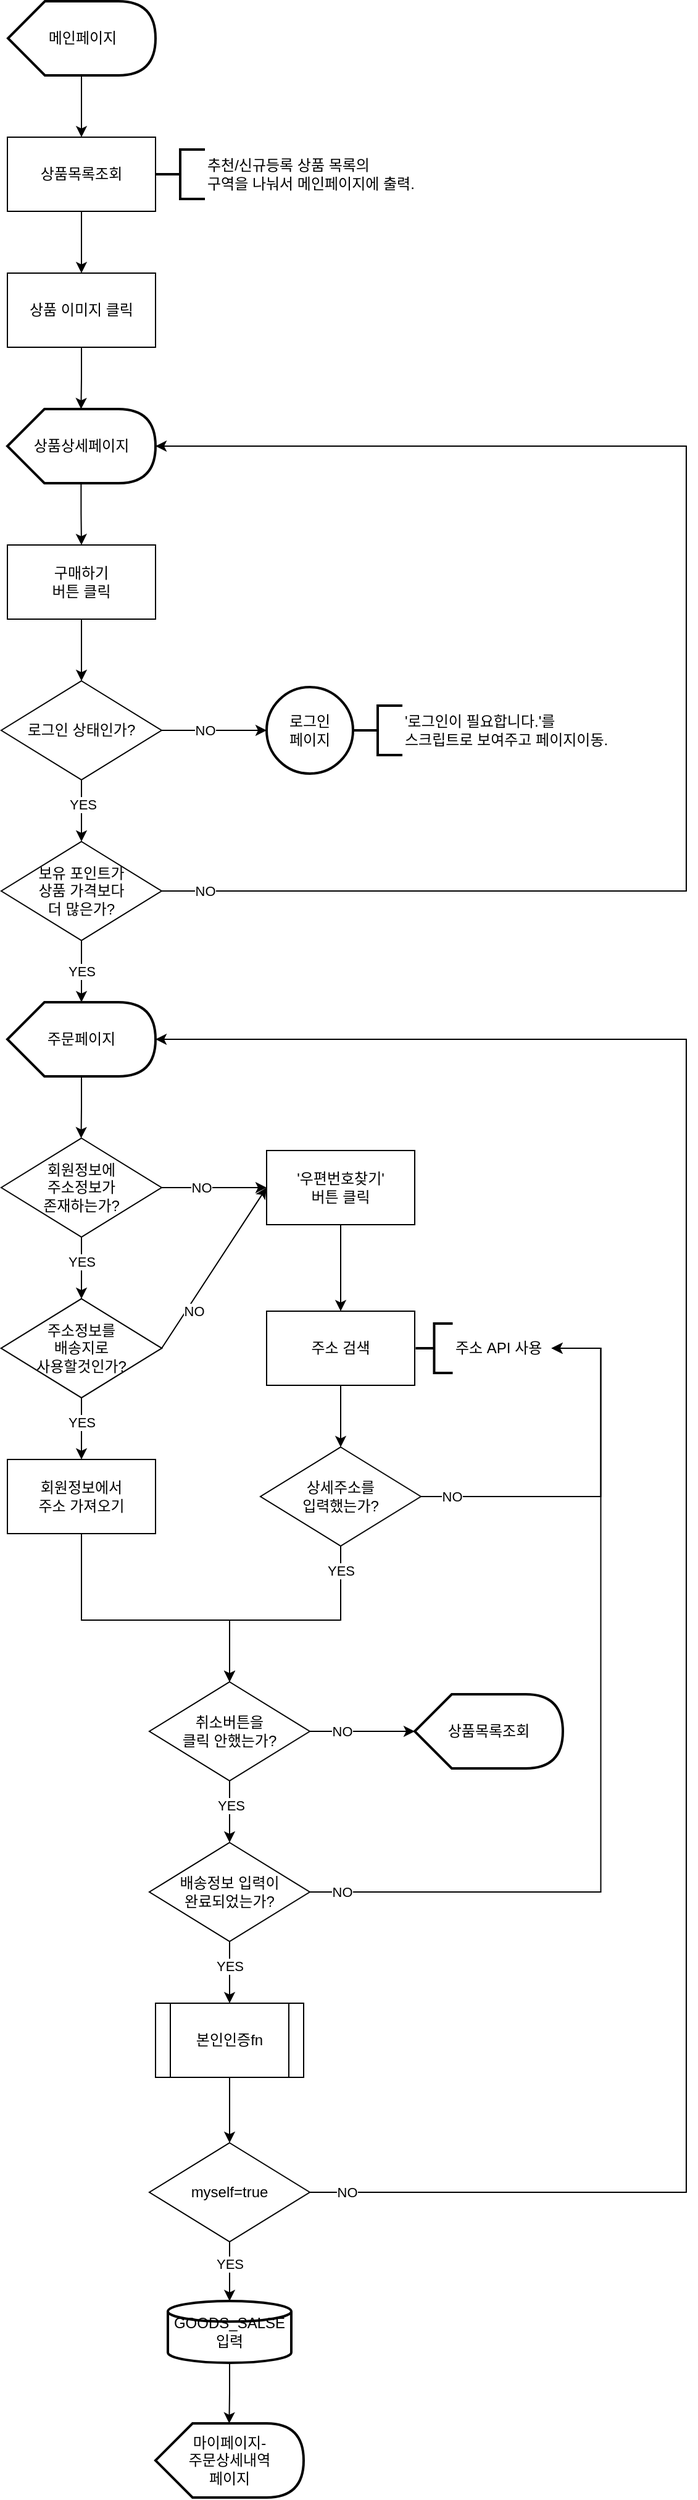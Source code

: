 <mxfile version="15.4.3" type="device" pages="5"><diagram id="n07HfxiVZonb6Hi8K1xk" name="메인페이지"><mxGraphModel dx="1483" dy="-342" grid="1" gridSize="10" guides="1" tooltips="1" connect="1" arrows="1" fold="1" page="1" pageScale="1" pageWidth="827" pageHeight="1169" math="0" shadow="0"><root><mxCell id="TP2ZLGTtvxmoKGVxQwkP-0"/><mxCell id="TP2ZLGTtvxmoKGVxQwkP-1" parent="TP2ZLGTtvxmoKGVxQwkP-0"/><mxCell id="Tyo2MYrUtF4GtY7-6Zxg-1" style="edgeStyle=orthogonalEdgeStyle;rounded=0;orthogonalLoop=1;jettySize=auto;html=1;entryX=0.5;entryY=0;entryDx=0;entryDy=0;exitX=0.498;exitY=1;exitDx=0;exitDy=0;exitPerimeter=0;" edge="1" parent="TP2ZLGTtvxmoKGVxQwkP-1" source="Fy9PihCauHfOKea0si3u-6" target="Tyo2MYrUtF4GtY7-6Zxg-6"><mxGeometry relative="1" as="geometry"><mxPoint x="270.0" y="1300" as="sourcePoint"/></mxGeometry></mxCell><mxCell id="Tyo2MYrUtF4GtY7-6Zxg-5" style="edgeStyle=orthogonalEdgeStyle;rounded=0;orthogonalLoop=1;jettySize=auto;html=1;exitX=0.5;exitY=1;exitDx=0;exitDy=0;entryX=0.5;entryY=0;entryDx=0;entryDy=0;" edge="1" parent="TP2ZLGTtvxmoKGVxQwkP-1" source="Tyo2MYrUtF4GtY7-6Zxg-6" target="Tyo2MYrUtF4GtY7-6Zxg-8"><mxGeometry relative="1" as="geometry"/></mxCell><mxCell id="Tyo2MYrUtF4GtY7-6Zxg-6" value="상품목록조회" style="rounded=0;whiteSpace=wrap;html=1;" vertex="1" parent="TP2ZLGTtvxmoKGVxQwkP-1"><mxGeometry x="210" y="1350" width="120" height="60" as="geometry"/></mxCell><mxCell id="Tyo2MYrUtF4GtY7-6Zxg-7" value="" style="edgeStyle=orthogonalEdgeStyle;rounded=0;orthogonalLoop=1;jettySize=auto;html=1;entryX=0;entryY=0;entryDx=59.688;entryDy=0;entryPerimeter=0;" edge="1" parent="TP2ZLGTtvxmoKGVxQwkP-1" source="Tyo2MYrUtF4GtY7-6Zxg-8" target="lAzcjnyHIRPw3lEwsZoh-0"><mxGeometry relative="1" as="geometry"><mxPoint x="270" y="1570" as="targetPoint"/></mxGeometry></mxCell><mxCell id="Tyo2MYrUtF4GtY7-6Zxg-8" value="상품 이미지 클릭" style="rounded=0;whiteSpace=wrap;html=1;" vertex="1" parent="TP2ZLGTtvxmoKGVxQwkP-1"><mxGeometry x="210" y="1460" width="120" height="60" as="geometry"/></mxCell><mxCell id="Tyo2MYrUtF4GtY7-6Zxg-9" value="" style="edgeStyle=orthogonalEdgeStyle;rounded=0;orthogonalLoop=1;jettySize=auto;html=1;exitX=0;exitY=0;exitDx=59.688;exitDy=60;exitPerimeter=0;" edge="1" parent="TP2ZLGTtvxmoKGVxQwkP-1" source="lAzcjnyHIRPw3lEwsZoh-0" target="Tyo2MYrUtF4GtY7-6Zxg-12"><mxGeometry relative="1" as="geometry"><mxPoint x="270" y="1630" as="sourcePoint"/></mxGeometry></mxCell><mxCell id="2Imu4FqQT2OTh6fnYnNl-1" style="edgeStyle=orthogonalEdgeStyle;rounded=0;orthogonalLoop=1;jettySize=auto;html=1;exitX=0.5;exitY=1;exitDx=0;exitDy=0;entryX=0.5;entryY=0;entryDx=0;entryDy=0;" edge="1" parent="TP2ZLGTtvxmoKGVxQwkP-1" source="Tyo2MYrUtF4GtY7-6Zxg-12" target="2Imu4FqQT2OTh6fnYnNl-0"><mxGeometry relative="1" as="geometry"/></mxCell><mxCell id="Tyo2MYrUtF4GtY7-6Zxg-12" value="구매하기&lt;br&gt;버튼 클릭" style="rounded=0;whiteSpace=wrap;html=1;" vertex="1" parent="TP2ZLGTtvxmoKGVxQwkP-1"><mxGeometry x="210" y="1680" width="120" height="60" as="geometry"/></mxCell><mxCell id="Tyo2MYrUtF4GtY7-6Zxg-18" value="NO" style="edgeStyle=orthogonalEdgeStyle;rounded=0;orthogonalLoop=1;jettySize=auto;html=1;exitX=1;exitY=0.5;exitDx=0;exitDy=0;entryX=1;entryY=0.5;entryDx=0;entryDy=0;entryPerimeter=0;" edge="1" parent="TP2ZLGTtvxmoKGVxQwkP-1" source="Tyo2MYrUtF4GtY7-6Zxg-20" target="lAzcjnyHIRPw3lEwsZoh-0"><mxGeometry x="-0.942" relative="1" as="geometry"><Array as="points"><mxPoint x="760" y="1960"/><mxPoint x="760" y="1600"/></Array><mxPoint as="offset"/><mxPoint x="330" y="1600" as="targetPoint"/></mxGeometry></mxCell><mxCell id="ScWyEBCiZg96cdSgeYQN-1" value="YES" style="edgeStyle=orthogonalEdgeStyle;rounded=0;orthogonalLoop=1;jettySize=auto;html=1;exitX=0.5;exitY=1;exitDx=0;exitDy=0;entryX=0;entryY=0;entryDx=60;entryDy=0;entryPerimeter=0;" edge="1" parent="TP2ZLGTtvxmoKGVxQwkP-1" source="Tyo2MYrUtF4GtY7-6Zxg-20" target="lAzcjnyHIRPw3lEwsZoh-1"><mxGeometry relative="1" as="geometry"><mxPoint x="270" y="2050" as="targetPoint"/><Array as="points"/><mxPoint as="offset"/></mxGeometry></mxCell><mxCell id="Tyo2MYrUtF4GtY7-6Zxg-20" value="보유 포인트가&lt;br&gt;상품 가격보다&lt;br&gt;더 많은가?" style="rhombus;whiteSpace=wrap;html=1;" vertex="1" parent="TP2ZLGTtvxmoKGVxQwkP-1"><mxGeometry x="205" y="1920" width="130" height="80" as="geometry"/></mxCell><mxCell id="2Imu4FqQT2OTh6fnYnNl-3" value="YES" style="edgeStyle=orthogonalEdgeStyle;rounded=0;orthogonalLoop=1;jettySize=auto;html=1;exitX=0.5;exitY=1;exitDx=0;exitDy=0;entryX=0.5;entryY=0;entryDx=0;entryDy=0;" edge="1" parent="TP2ZLGTtvxmoKGVxQwkP-1" source="2Imu4FqQT2OTh6fnYnNl-0" target="Tyo2MYrUtF4GtY7-6Zxg-20"><mxGeometry x="-0.208" y="1" relative="1" as="geometry"><mxPoint as="offset"/></mxGeometry></mxCell><mxCell id="2Imu4FqQT2OTh6fnYnNl-5" value="NO" style="edgeStyle=orthogonalEdgeStyle;rounded=0;orthogonalLoop=1;jettySize=auto;html=1;exitX=1;exitY=0.5;exitDx=0;exitDy=0;entryX=0;entryY=0.5;entryDx=0;entryDy=0;" edge="1" parent="TP2ZLGTtvxmoKGVxQwkP-1" source="2Imu4FqQT2OTh6fnYnNl-0" target="8lT8tsevBhKfFhz2E2cZ-0"><mxGeometry x="-0.176" relative="1" as="geometry"><mxPoint x="420.5" y="1830" as="targetPoint"/><mxPoint as="offset"/></mxGeometry></mxCell><mxCell id="2Imu4FqQT2OTh6fnYnNl-0" value="로그인 상태인가?" style="rhombus;whiteSpace=wrap;html=1;" vertex="1" parent="TP2ZLGTtvxmoKGVxQwkP-1"><mxGeometry x="205" y="1790" width="130" height="80" as="geometry"/></mxCell><mxCell id="2Imu4FqQT2OTh6fnYnNl-6" value="'로그인이 필요합니다.'를 &lt;br&gt;스크립트로 보여주고 페이지이동." style="strokeWidth=2;html=1;shape=mxgraph.flowchart.annotation_2;align=left;labelPosition=right;pointerEvents=1;" vertex="1" parent="TP2ZLGTtvxmoKGVxQwkP-1"><mxGeometry x="490" y="1810" width="40" height="40" as="geometry"/></mxCell><mxCell id="tigFYl4PEOJN5l0j8WGR-15" value="추천/신규등록 상품 목록의&lt;br&gt;구역을 나눠서 메인페이지에 출력." style="strokeWidth=2;html=1;shape=mxgraph.flowchart.annotation_2;align=left;labelPosition=right;pointerEvents=1;" vertex="1" parent="TP2ZLGTtvxmoKGVxQwkP-1"><mxGeometry x="330" y="1360" width="40" height="40" as="geometry"/></mxCell><mxCell id="Fy9PihCauHfOKea0si3u-6" value="메인페이지" style="shape=display;whiteSpace=wrap;html=1;rounded=0;strokeWidth=2;" vertex="1" parent="TP2ZLGTtvxmoKGVxQwkP-1"><mxGeometry x="210.5" y="1240" width="119.5" height="60" as="geometry"/></mxCell><mxCell id="SduQLH8jomoPFEIE8_41-0" style="edgeStyle=orthogonalEdgeStyle;rounded=0;orthogonalLoop=1;jettySize=auto;html=1;exitX=0.5;exitY=1;exitDx=0;exitDy=0;entryX=0.5;entryY=0;entryDx=0;entryDy=0;" edge="1" parent="TP2ZLGTtvxmoKGVxQwkP-1" source="SduQLH8jomoPFEIE8_41-1" target="SduQLH8jomoPFEIE8_41-21"><mxGeometry relative="1" as="geometry"/></mxCell><mxCell id="SduQLH8jomoPFEIE8_41-1" value="본인인증fn" style="shape=process;whiteSpace=wrap;html=1;backgroundOutline=1;rounded=0;strokeWidth=1;" vertex="1" parent="TP2ZLGTtvxmoKGVxQwkP-1"><mxGeometry x="330" y="2860" width="120" height="60" as="geometry"/></mxCell><mxCell id="SduQLH8jomoPFEIE8_41-2" value="YES" style="edgeStyle=orthogonalEdgeStyle;rounded=0;orthogonalLoop=1;jettySize=auto;html=1;exitX=0.5;exitY=1;exitDx=0;exitDy=0;entryX=0.5;entryY=0;entryDx=0;entryDy=0;" edge="1" parent="TP2ZLGTtvxmoKGVxQwkP-1" source="SduQLH8jomoPFEIE8_41-4" target="SduQLH8jomoPFEIE8_41-1"><mxGeometry x="-0.2" relative="1" as="geometry"><mxPoint as="offset"/></mxGeometry></mxCell><mxCell id="SduQLH8jomoPFEIE8_41-3" value="NO" style="edgeStyle=orthogonalEdgeStyle;rounded=0;orthogonalLoop=1;jettySize=auto;html=1;exitX=1;exitY=0.5;exitDx=0;exitDy=0;" edge="1" parent="TP2ZLGTtvxmoKGVxQwkP-1" source="SduQLH8jomoPFEIE8_41-4"><mxGeometry x="-0.927" relative="1" as="geometry"><mxPoint x="650.75" y="2330" as="targetPoint"/><Array as="points"><mxPoint x="690.75" y="2770"/><mxPoint x="690.75" y="2330"/></Array><mxPoint as="offset"/></mxGeometry></mxCell><mxCell id="SduQLH8jomoPFEIE8_41-4" value="배송정보 입력이&lt;br&gt;완료되었는가?" style="rhombus;whiteSpace=wrap;html=1;" vertex="1" parent="TP2ZLGTtvxmoKGVxQwkP-1"><mxGeometry x="325" y="2730" width="130" height="80" as="geometry"/></mxCell><mxCell id="SduQLH8jomoPFEIE8_41-6" value="" style="edgeStyle=orthogonalEdgeStyle;rounded=0;orthogonalLoop=1;jettySize=auto;html=1;entryX=0;entryY=0;entryDx=59.688;entryDy=0;entryPerimeter=0;" edge="1" parent="TP2ZLGTtvxmoKGVxQwkP-1" source="SduQLH8jomoPFEIE8_41-7" target="SduQLH8jomoPFEIE8_41-34"><mxGeometry relative="1" as="geometry"><mxPoint x="390" y="3201" as="targetPoint"/></mxGeometry></mxCell><mxCell id="SduQLH8jomoPFEIE8_41-7" value="GOODS_SALSE&lt;br&gt;입력" style="strokeWidth=2;html=1;shape=mxgraph.flowchart.database;whiteSpace=wrap;" vertex="1" parent="TP2ZLGTtvxmoKGVxQwkP-1"><mxGeometry x="340" y="3101" width="100" height="50" as="geometry"/></mxCell><mxCell id="SduQLH8jomoPFEIE8_41-8" style="edgeStyle=orthogonalEdgeStyle;rounded=0;orthogonalLoop=1;jettySize=auto;html=1;exitX=0;exitY=0;exitDx=60;exitDy=60;entryX=0.498;entryY=0;entryDx=0;entryDy=0;entryPerimeter=0;exitPerimeter=0;" edge="1" parent="TP2ZLGTtvxmoKGVxQwkP-1" source="lAzcjnyHIRPw3lEwsZoh-1" target="SduQLH8jomoPFEIE8_41-10"><mxGeometry relative="1" as="geometry"><mxPoint x="270" y="2110" as="sourcePoint"/><mxPoint x="269.75" y="2169" as="targetPoint"/></mxGeometry></mxCell><mxCell id="SduQLH8jomoPFEIE8_41-9" value="NO" style="edgeStyle=orthogonalEdgeStyle;rounded=0;orthogonalLoop=1;jettySize=auto;html=1;entryX=0;entryY=0.5;entryDx=0;entryDy=0;" edge="1" parent="TP2ZLGTtvxmoKGVxQwkP-1" source="SduQLH8jomoPFEIE8_41-10" target="SduQLH8jomoPFEIE8_41-15"><mxGeometry x="-0.259" relative="1" as="geometry"><mxPoint x="420.75" y="2200" as="targetPoint"/><mxPoint as="offset"/></mxGeometry></mxCell><mxCell id="SduQLH8jomoPFEIE8_41-10" value="회원정보에 &lt;br&gt;주소정보가&lt;br&gt;존재하는가?" style="rhombus;whiteSpace=wrap;html=1;" vertex="1" parent="TP2ZLGTtvxmoKGVxQwkP-1"><mxGeometry x="205" y="2160" width="130" height="80" as="geometry"/></mxCell><mxCell id="SduQLH8jomoPFEIE8_41-11" style="edgeStyle=orthogonalEdgeStyle;rounded=0;orthogonalLoop=1;jettySize=auto;html=1;exitX=0.5;exitY=1;exitDx=0;exitDy=0;entryX=0.5;entryY=0;entryDx=0;entryDy=0;shadow=0;" edge="1" parent="TP2ZLGTtvxmoKGVxQwkP-1" source="SduQLH8jomoPFEIE8_41-12" target="SduQLH8jomoPFEIE8_41-32"><mxGeometry relative="1" as="geometry"><Array as="points"><mxPoint x="269.75" y="2550"/><mxPoint x="389.75" y="2550"/></Array></mxGeometry></mxCell><mxCell id="SduQLH8jomoPFEIE8_41-12" value="회원정보에서&lt;br&gt;주소 가져오기" style="rounded=0;whiteSpace=wrap;html=1;" vertex="1" parent="TP2ZLGTtvxmoKGVxQwkP-1"><mxGeometry x="210" y="2420" width="120" height="60" as="geometry"/></mxCell><mxCell id="SduQLH8jomoPFEIE8_41-14" style="edgeStyle=none;rounded=0;orthogonalLoop=1;jettySize=auto;html=1;exitX=0.5;exitY=1;exitDx=0;exitDy=0;entryX=0.5;entryY=0;entryDx=0;entryDy=0;shadow=0;" edge="1" parent="TP2ZLGTtvxmoKGVxQwkP-1" source="SduQLH8jomoPFEIE8_41-15" target="SduQLH8jomoPFEIE8_41-17"><mxGeometry relative="1" as="geometry"/></mxCell><mxCell id="SduQLH8jomoPFEIE8_41-15" value="'우편번호찾기'&lt;br&gt;버튼 클릭" style="rounded=0;whiteSpace=wrap;html=1;" vertex="1" parent="TP2ZLGTtvxmoKGVxQwkP-1"><mxGeometry x="420" y="2170" width="120" height="60" as="geometry"/></mxCell><mxCell id="SduQLH8jomoPFEIE8_41-16" style="edgeStyle=none;rounded=0;orthogonalLoop=1;jettySize=auto;html=1;exitX=0.5;exitY=1;exitDx=0;exitDy=0;entryX=0.5;entryY=0;entryDx=0;entryDy=0;shadow=0;" edge="1" parent="TP2ZLGTtvxmoKGVxQwkP-1" source="SduQLH8jomoPFEIE8_41-17" target="SduQLH8jomoPFEIE8_41-29"><mxGeometry relative="1" as="geometry"/></mxCell><mxCell id="SduQLH8jomoPFEIE8_41-17" value="주소 검색" style="rounded=0;whiteSpace=wrap;html=1;" vertex="1" parent="TP2ZLGTtvxmoKGVxQwkP-1"><mxGeometry x="420" y="2300" width="120" height="60" as="geometry"/></mxCell><mxCell id="SduQLH8jomoPFEIE8_41-18" value="주소 API 사용" style="strokeWidth=2;html=1;shape=mxgraph.flowchart.annotation_2;align=left;labelPosition=right;pointerEvents=1;" vertex="1" parent="TP2ZLGTtvxmoKGVxQwkP-1"><mxGeometry x="540.75" y="2310" width="30" height="40" as="geometry"/></mxCell><mxCell id="SduQLH8jomoPFEIE8_41-19" value="YES" style="edgeStyle=orthogonalEdgeStyle;rounded=0;orthogonalLoop=1;jettySize=auto;html=1;exitX=0.5;exitY=1;exitDx=0;exitDy=0;entryX=0.5;entryY=0;entryDx=0;entryDy=0;entryPerimeter=0;" edge="1" parent="TP2ZLGTtvxmoKGVxQwkP-1" source="SduQLH8jomoPFEIE8_41-21" target="SduQLH8jomoPFEIE8_41-7"><mxGeometry x="-0.25" relative="1" as="geometry"><mxPoint as="offset"/></mxGeometry></mxCell><mxCell id="SduQLH8jomoPFEIE8_41-20" value="NO" style="edgeStyle=orthogonalEdgeStyle;rounded=0;orthogonalLoop=1;jettySize=auto;html=1;exitX=1;exitY=0.5;exitDx=0;exitDy=0;entryX=1;entryY=0.5;entryDx=0;entryDy=0;shadow=0;entryPerimeter=0;" edge="1" parent="TP2ZLGTtvxmoKGVxQwkP-1" source="SduQLH8jomoPFEIE8_41-21" target="lAzcjnyHIRPw3lEwsZoh-1"><mxGeometry x="-0.964" relative="1" as="geometry"><Array as="points"><mxPoint x="760" y="3013"/><mxPoint x="760" y="2080"/></Array><mxPoint as="offset"/><mxPoint x="330" y="2080" as="targetPoint"/></mxGeometry></mxCell><mxCell id="SduQLH8jomoPFEIE8_41-21" value="myself=true" style="rhombus;whiteSpace=wrap;html=1;" vertex="1" parent="TP2ZLGTtvxmoKGVxQwkP-1"><mxGeometry x="325" y="2973" width="130" height="80" as="geometry"/></mxCell><mxCell id="SduQLH8jomoPFEIE8_41-22" value="NO" style="rounded=0;orthogonalLoop=1;jettySize=auto;html=1;exitX=1;exitY=0.5;exitDx=0;exitDy=0;entryX=0;entryY=0.5;entryDx=0;entryDy=0;shadow=0;" edge="1" parent="TP2ZLGTtvxmoKGVxQwkP-1" source="SduQLH8jomoPFEIE8_41-23" target="SduQLH8jomoPFEIE8_41-15"><mxGeometry x="-0.496" y="-5" relative="1" as="geometry"><mxPoint x="420.75" y="2200" as="targetPoint"/><mxPoint as="offset"/></mxGeometry></mxCell><mxCell id="SduQLH8jomoPFEIE8_41-23" value="기존 주소를&lt;br&gt;배송지로&lt;br&gt;사용할것인가?" style="rhombus;whiteSpace=wrap;html=1;" vertex="1" parent="TP2ZLGTtvxmoKGVxQwkP-1"><mxGeometry x="205" y="2290" width="130" height="80" as="geometry"/></mxCell><mxCell id="SduQLH8jomoPFEIE8_41-24" value="YES" style="edgeStyle=orthogonalEdgeStyle;rounded=0;orthogonalLoop=1;jettySize=auto;html=1;exitX=0.5;exitY=1;exitDx=0;exitDy=0;entryX=0.5;entryY=0;entryDx=0;entryDy=0;" edge="1" parent="TP2ZLGTtvxmoKGVxQwkP-1" source="SduQLH8jomoPFEIE8_41-10" target="SduQLH8jomoPFEIE8_41-23"><mxGeometry x="-0.199" relative="1" as="geometry"><mxPoint x="269.42" y="2240" as="sourcePoint"/><mxPoint x="269.41" y="2290" as="targetPoint"/><Array as="points"><mxPoint x="269.75" y="2260"/><mxPoint x="269.75" y="2260"/></Array><mxPoint as="offset"/></mxGeometry></mxCell><mxCell id="SduQLH8jomoPFEIE8_41-25" value="YES" style="edgeStyle=orthogonalEdgeStyle;rounded=0;orthogonalLoop=1;jettySize=auto;html=1;exitX=0.5;exitY=1;exitDx=0;exitDy=0;entryX=0.5;entryY=0;entryDx=0;entryDy=0;" edge="1" parent="TP2ZLGTtvxmoKGVxQwkP-1" source="SduQLH8jomoPFEIE8_41-23" target="SduQLH8jomoPFEIE8_41-12"><mxGeometry x="-0.205" relative="1" as="geometry"><mxPoint x="269.51" y="2370" as="sourcePoint"/><mxPoint x="269.84" y="2420" as="targetPoint"/><Array as="points"/><mxPoint as="offset"/></mxGeometry></mxCell><mxCell id="SduQLH8jomoPFEIE8_41-26" value="주소정보를&lt;br&gt;배송지로&lt;br&gt;사용할것인가?" style="rhombus;whiteSpace=wrap;html=1;" vertex="1" parent="TP2ZLGTtvxmoKGVxQwkP-1"><mxGeometry x="205" y="2290" width="130" height="80" as="geometry"/></mxCell><mxCell id="SduQLH8jomoPFEIE8_41-27" value="NO" style="edgeStyle=orthogonalEdgeStyle;rounded=0;orthogonalLoop=1;jettySize=auto;html=1;exitX=1;exitY=0.5;exitDx=0;exitDy=0;shadow=0;" edge="1" parent="TP2ZLGTtvxmoKGVxQwkP-1" source="SduQLH8jomoPFEIE8_41-29"><mxGeometry x="-0.836" relative="1" as="geometry"><mxPoint x="650.75" y="2330" as="targetPoint"/><Array as="points"><mxPoint x="690.75" y="2450"/><mxPoint x="690.75" y="2330"/></Array><mxPoint as="offset"/></mxGeometry></mxCell><mxCell id="SduQLH8jomoPFEIE8_41-28" value="YES" style="edgeStyle=orthogonalEdgeStyle;rounded=0;orthogonalLoop=1;jettySize=auto;html=1;exitX=0.5;exitY=1;exitDx=0;exitDy=0;entryX=0.5;entryY=0;entryDx=0;entryDy=0;shadow=0;" edge="1" parent="TP2ZLGTtvxmoKGVxQwkP-1" source="SduQLH8jomoPFEIE8_41-29" target="SduQLH8jomoPFEIE8_41-32"><mxGeometry x="-0.801" relative="1" as="geometry"><Array as="points"><mxPoint x="480.75" y="2550"/><mxPoint x="389.75" y="2550"/></Array><mxPoint as="offset"/></mxGeometry></mxCell><mxCell id="SduQLH8jomoPFEIE8_41-29" value="상세주소를&lt;br&gt;입력했는가?" style="rhombus;whiteSpace=wrap;html=1;" vertex="1" parent="TP2ZLGTtvxmoKGVxQwkP-1"><mxGeometry x="415" y="2410" width="130" height="80" as="geometry"/></mxCell><mxCell id="SduQLH8jomoPFEIE8_41-30" value="YES" style="edgeStyle=orthogonalEdgeStyle;rounded=0;orthogonalLoop=1;jettySize=auto;html=1;exitX=0.5;exitY=1;exitDx=0;exitDy=0;shadow=0;entryX=0.5;entryY=0;entryDx=0;entryDy=0;" edge="1" parent="TP2ZLGTtvxmoKGVxQwkP-1" source="SduQLH8jomoPFEIE8_41-32" target="SduQLH8jomoPFEIE8_41-4"><mxGeometry x="-0.2" y="1" relative="1" as="geometry"><mxPoint x="389.75" y="2730" as="targetPoint"/><mxPoint as="offset"/></mxGeometry></mxCell><mxCell id="SduQLH8jomoPFEIE8_41-31" value="NO" style="edgeStyle=orthogonalEdgeStyle;rounded=0;orthogonalLoop=1;jettySize=auto;html=1;shadow=0;entryX=0;entryY=0.5;entryDx=0;entryDy=0;entryPerimeter=0;" edge="1" parent="TP2ZLGTtvxmoKGVxQwkP-1" source="SduQLH8jomoPFEIE8_41-32" target="SduQLH8jomoPFEIE8_41-33"><mxGeometry x="-0.395" relative="1" as="geometry"><mxPoint x="539.75" y="2640" as="targetPoint"/><mxPoint as="offset"/></mxGeometry></mxCell><mxCell id="SduQLH8jomoPFEIE8_41-32" value="취소버튼을&lt;br&gt;클릭 안했는가?" style="rhombus;whiteSpace=wrap;html=1;" vertex="1" parent="TP2ZLGTtvxmoKGVxQwkP-1"><mxGeometry x="325" y="2600" width="130" height="80" as="geometry"/></mxCell><mxCell id="SduQLH8jomoPFEIE8_41-33" value="상품목록조회" style="shape=display;whiteSpace=wrap;html=1;rounded=0;strokeWidth=2;" vertex="1" parent="TP2ZLGTtvxmoKGVxQwkP-1"><mxGeometry x="540" y="2610" width="120" height="60" as="geometry"/></mxCell><mxCell id="SduQLH8jomoPFEIE8_41-34" value="마이페이지-&lt;br&gt;주문상세내역&lt;br&gt;페이지" style="shape=display;whiteSpace=wrap;html=1;rounded=0;strokeWidth=2;" vertex="1" parent="TP2ZLGTtvxmoKGVxQwkP-1"><mxGeometry x="330" y="3200" width="120" height="60" as="geometry"/></mxCell><mxCell id="8lT8tsevBhKfFhz2E2cZ-0" value="로그인&lt;br&gt;페이지" style="ellipse;whiteSpace=wrap;html=1;aspect=fixed;rounded=0;shadow=0;strokeWidth=2;" vertex="1" parent="TP2ZLGTtvxmoKGVxQwkP-1"><mxGeometry x="420" y="1795" width="70" height="70" as="geometry"/></mxCell><mxCell id="lAzcjnyHIRPw3lEwsZoh-0" value="상품상세페이지" style="shape=display;whiteSpace=wrap;html=1;rounded=0;strokeWidth=2;" vertex="1" parent="TP2ZLGTtvxmoKGVxQwkP-1"><mxGeometry x="210" y="1570" width="120" height="60" as="geometry"/></mxCell><mxCell id="lAzcjnyHIRPw3lEwsZoh-1" value="주문페이지" style="shape=display;whiteSpace=wrap;html=1;rounded=0;strokeWidth=2;" vertex="1" parent="TP2ZLGTtvxmoKGVxQwkP-1"><mxGeometry x="210" y="2050" width="120" height="60" as="geometry"/></mxCell></root></mxGraphModel></diagram><diagram id="Cra4swnIvgcMOjgBdZZM" name="하단바"><mxGraphModel dx="1038" dy="-590" grid="1" gridSize="10" guides="1" tooltips="1" connect="1" arrows="1" fold="1" page="1" pageScale="1" pageWidth="827" pageHeight="1169" math="0" shadow="0"><root><mxCell id="NI6qM2EAIaN0uv8EEFNs-0"/><mxCell id="NI6qM2EAIaN0uv8EEFNs-1" parent="NI6qM2EAIaN0uv8EEFNs-0"/><mxCell id="qM3MX_ASqfGCj1i9lPy2-1" style="edgeStyle=orthogonalEdgeStyle;rounded=0;orthogonalLoop=1;jettySize=auto;html=1;exitX=0.5;exitY=1;exitDx=0;exitDy=0;entryX=0;entryY=0;entryDx=60;entryDy=0;entryPerimeter=0;shadow=0;" edge="1" parent="NI6qM2EAIaN0uv8EEFNs-1" source="Cqajyn3AEikY7VSf2sq1-0" target="qM3MX_ASqfGCj1i9lPy2-0"><mxGeometry relative="1" as="geometry"/></mxCell><mxCell id="Cqajyn3AEikY7VSf2sq1-0" value="소개 링크" style="rounded=0;whiteSpace=wrap;html=1;" vertex="1" parent="NI6qM2EAIaN0uv8EEFNs-1"><mxGeometry x="120" y="1420" width="120" height="60" as="geometry"/></mxCell><mxCell id="qM3MX_ASqfGCj1i9lPy2-3" style="edgeStyle=orthogonalEdgeStyle;rounded=0;orthogonalLoop=1;jettySize=auto;html=1;exitX=0.5;exitY=1;exitDx=0;exitDy=0;entryX=0;entryY=0;entryDx=60;entryDy=0;entryPerimeter=0;shadow=0;" edge="1" parent="NI6qM2EAIaN0uv8EEFNs-1" source="Cqajyn3AEikY7VSf2sq1-1" target="qM3MX_ASqfGCj1i9lPy2-2"><mxGeometry relative="1" as="geometry"/></mxCell><mxCell id="Cqajyn3AEikY7VSf2sq1-1" value="찾아오는길 링크" style="rounded=0;whiteSpace=wrap;html=1;" vertex="1" parent="NI6qM2EAIaN0uv8EEFNs-1"><mxGeometry x="360" y="1420" width="120" height="60" as="geometry"/></mxCell><mxCell id="qM3MX_ASqfGCj1i9lPy2-5" style="edgeStyle=orthogonalEdgeStyle;rounded=0;orthogonalLoop=1;jettySize=auto;html=1;exitX=0.5;exitY=1;exitDx=0;exitDy=0;entryX=0;entryY=0;entryDx=60;entryDy=0;entryPerimeter=0;shadow=0;" edge="1" parent="NI6qM2EAIaN0uv8EEFNs-1" source="Cqajyn3AEikY7VSf2sq1-2" target="qM3MX_ASqfGCj1i9lPy2-4"><mxGeometry relative="1" as="geometry"/></mxCell><mxCell id="Cqajyn3AEikY7VSf2sq1-2" value="고객센터 링크" style="rounded=0;whiteSpace=wrap;html=1;" vertex="1" parent="NI6qM2EAIaN0uv8EEFNs-1"><mxGeometry x="600" y="1420" width="120" height="60" as="geometry"/></mxCell><mxCell id="qM3MX_ASqfGCj1i9lPy2-0" value="소개 페이지" style="shape=display;whiteSpace=wrap;html=1;rounded=0;strokeWidth=2;" vertex="1" parent="NI6qM2EAIaN0uv8EEFNs-1"><mxGeometry x="120" y="1540" width="120" height="60" as="geometry"/></mxCell><mxCell id="qM3MX_ASqfGCj1i9lPy2-2" value="찾아오는길 페이지" style="shape=display;whiteSpace=wrap;html=1;rounded=0;strokeWidth=2;" vertex="1" parent="NI6qM2EAIaN0uv8EEFNs-1"><mxGeometry x="360" y="1540" width="120" height="60" as="geometry"/></mxCell><mxCell id="qM3MX_ASqfGCj1i9lPy2-4" value="고객센터 페이지" style="shape=display;whiteSpace=wrap;html=1;rounded=0;strokeWidth=2;" vertex="1" parent="NI6qM2EAIaN0uv8EEFNs-1"><mxGeometry x="600" y="1540" width="120" height="60" as="geometry"/></mxCell><mxCell id="UC2ZKwsGSAyyRGoLoha4-2" style="edgeStyle=orthogonalEdgeStyle;rounded=0;orthogonalLoop=1;jettySize=auto;html=1;exitX=0.5;exitY=1;exitDx=0;exitDy=0;entryX=0.5;entryY=0;entryDx=0;entryDy=0;shadow=0;" edge="1" parent="NI6qM2EAIaN0uv8EEFNs-1" source="UC2ZKwsGSAyyRGoLoha4-1" target="Cqajyn3AEikY7VSf2sq1-0"><mxGeometry relative="1" as="geometry"/></mxCell><mxCell id="UC2ZKwsGSAyyRGoLoha4-3" style="edgeStyle=orthogonalEdgeStyle;rounded=0;orthogonalLoop=1;jettySize=auto;html=1;exitX=0.5;exitY=1;exitDx=0;exitDy=0;entryX=0.5;entryY=0;entryDx=0;entryDy=0;shadow=0;" edge="1" parent="NI6qM2EAIaN0uv8EEFNs-1" source="UC2ZKwsGSAyyRGoLoha4-1" target="Cqajyn3AEikY7VSf2sq1-1"><mxGeometry relative="1" as="geometry"/></mxCell><mxCell id="UC2ZKwsGSAyyRGoLoha4-4" style="edgeStyle=orthogonalEdgeStyle;rounded=0;orthogonalLoop=1;jettySize=auto;html=1;exitX=0.5;exitY=1;exitDx=0;exitDy=0;entryX=0.5;entryY=0;entryDx=0;entryDy=0;shadow=0;" edge="1" parent="NI6qM2EAIaN0uv8EEFNs-1" source="UC2ZKwsGSAyyRGoLoha4-1" target="Cqajyn3AEikY7VSf2sq1-2"><mxGeometry relative="1" as="geometry"/></mxCell><mxCell id="UC2ZKwsGSAyyRGoLoha4-1" value="하단바" style="rounded=0;whiteSpace=wrap;html=1;" vertex="1" parent="NI6qM2EAIaN0uv8EEFNs-1"><mxGeometry x="360" y="1280" width="120" height="60" as="geometry"/></mxCell></root></mxGraphModel></diagram><diagram id="TTA8TDrYJ1U5BsOlYbnw" name="상품관리"><mxGraphModel dx="1730" dy="965" grid="1" gridSize="10" guides="1" tooltips="1" connect="1" arrows="1" fold="1" page="1" pageScale="1" pageWidth="827" pageHeight="1169" math="0" shadow="0"><root><mxCell id="7tuL1fBCjmd9ZzhDSanN-0"/><mxCell id="7tuL1fBCjmd9ZzhDSanN-1" parent="7tuL1fBCjmd9ZzhDSanN-0"/><mxCell id="myPetzFma4-c-YO7rmfX-11" value="" style="edgeStyle=orthogonalEdgeStyle;rounded=0;orthogonalLoop=1;jettySize=auto;html=1;exitX=0.5;exitY=1;exitDx=0;exitDy=0;entryX=0.5;entryY=0;entryDx=0;entryDy=0;entryPerimeter=0;" edge="1" parent="7tuL1fBCjmd9ZzhDSanN-1" source="myPetzFma4-c-YO7rmfX-19" target="myPetzFma4-c-YO7rmfX-35"><mxGeometry relative="1" as="geometry"><mxPoint x="220" y="905" as="sourcePoint"/><mxPoint x="220" y="945" as="targetPoint"/><Array as="points"><mxPoint x="220" y="955"/><mxPoint x="220" y="955"/></Array></mxGeometry></mxCell><mxCell id="myPetzFma4-c-YO7rmfX-9" value="" style="edgeStyle=orthogonalEdgeStyle;rounded=0;orthogonalLoop=1;jettySize=auto;html=1;exitX=0.5;exitY=1;exitDx=0;exitDy=0;entryX=0.5;entryY=0;entryDx=0;entryDy=0;entryPerimeter=0;" edge="1" parent="7tuL1fBCjmd9ZzhDSanN-1" source="myPetzFma4-c-YO7rmfX-15" target="myPetzFma4-c-YO7rmfX-24"><mxGeometry relative="1" as="geometry"><mxPoint x="532.5" y="540" as="sourcePoint"/><mxPoint x="532.5" y="610" as="targetPoint"/></mxGeometry></mxCell><mxCell id="myPetzFma4-c-YO7rmfX-15" value="&lt;span&gt;상품 관리&lt;br&gt;버튼 클릭&lt;/span&gt;" style="rounded=0;whiteSpace=wrap;html=1;" vertex="1" parent="7tuL1fBCjmd9ZzhDSanN-1"><mxGeometry x="460" y="490" width="120" height="60" as="geometry"/></mxCell><mxCell id="_sj2mupxhqp6MpyZ2IUr-0" style="edgeStyle=orthogonalEdgeStyle;rounded=0;orthogonalLoop=1;jettySize=auto;html=1;exitX=0.5;exitY=1;exitDx=0;exitDy=0;entryX=0.5;entryY=0;entryDx=0;entryDy=0;" edge="1" parent="7tuL1fBCjmd9ZzhDSanN-1" source="myPetzFma4-c-YO7rmfX-17" target="myPetzFma4-c-YO7rmfX-59"><mxGeometry relative="1" as="geometry"/></mxCell><mxCell id="_sj2mupxhqp6MpyZ2IUr-1" style="edgeStyle=orthogonalEdgeStyle;rounded=0;orthogonalLoop=1;jettySize=auto;html=1;exitX=0.5;exitY=1;exitDx=0;exitDy=0;entryX=0.5;entryY=0;entryDx=0;entryDy=0;" edge="1" parent="7tuL1fBCjmd9ZzhDSanN-1" source="myPetzFma4-c-YO7rmfX-17" target="myPetzFma4-c-YO7rmfX-31"><mxGeometry relative="1" as="geometry"><Array as="points"><mxPoint x="1120" y="960"/><mxPoint x="840" y="960"/></Array></mxGeometry></mxCell><mxCell id="_sj2mupxhqp6MpyZ2IUr-2" style="edgeStyle=orthogonalEdgeStyle;rounded=0;orthogonalLoop=1;jettySize=auto;html=1;exitX=0.5;exitY=1;exitDx=0;exitDy=0;entryX=0.5;entryY=0;entryDx=0;entryDy=0;" edge="1" parent="7tuL1fBCjmd9ZzhDSanN-1" source="myPetzFma4-c-YO7rmfX-17" target="myPetzFma4-c-YO7rmfX-62"><mxGeometry relative="1" as="geometry"><Array as="points"><mxPoint x="1120" y="960"/><mxPoint x="1400" y="960"/></Array></mxGeometry></mxCell><mxCell id="myPetzFma4-c-YO7rmfX-17" value="상품 체크박스 선택" style="rounded=0;whiteSpace=wrap;html=1;" vertex="1" parent="7tuL1fBCjmd9ZzhDSanN-1"><mxGeometry x="1060" y="855" width="120" height="60" as="geometry"/></mxCell><mxCell id="myPetzFma4-c-YO7rmfX-28" value="" style="edgeStyle=orthogonalEdgeStyle;rounded=0;orthogonalLoop=1;jettySize=auto;html=1;entryX=0;entryY=0;entryDx=59.688;entryDy=0;entryPerimeter=0;" edge="1" parent="7tuL1fBCjmd9ZzhDSanN-1" source="myPetzFma4-c-YO7rmfX-18" target="7a7VBEXDP5j-BRZbh11v-1"><mxGeometry relative="1" as="geometry"><mxPoint x="520" y="955" as="targetPoint"/></mxGeometry></mxCell><mxCell id="myPetzFma4-c-YO7rmfX-18" value="상품 등록&lt;br&gt;버튼 클릭" style="rounded=0;whiteSpace=wrap;html=1;" vertex="1" parent="7tuL1fBCjmd9ZzhDSanN-1"><mxGeometry x="460" y="855" width="120" height="60" as="geometry"/></mxCell><mxCell id="myPetzFma4-c-YO7rmfX-19" value="상품 이름 클릭" style="rounded=0;whiteSpace=wrap;html=1;" vertex="1" parent="7tuL1fBCjmd9ZzhDSanN-1"><mxGeometry x="160" y="855" width="120" height="60" as="geometry"/></mxCell><mxCell id="myPetzFma4-c-YO7rmfX-23" value="" style="edgeStyle=orthogonalEdgeStyle;rounded=0;orthogonalLoop=1;jettySize=auto;html=1;entryX=0.5;entryY=0;entryDx=0;entryDy=0;exitX=0;exitY=0;exitDx=59.688;exitDy=60;exitPerimeter=0;" edge="1" parent="7tuL1fBCjmd9ZzhDSanN-1" source="FJBKmVcr12GZiFvOyChY-0" target="myPetzFma4-c-YO7rmfX-96"><mxGeometry relative="1" as="geometry"><mxPoint x="220" y="1115" as="sourcePoint"/><mxPoint x="220" y="1155" as="targetPoint"/></mxGeometry></mxCell><mxCell id="myPetzFma4-c-YO7rmfX-52" value="YES" style="edgeStyle=orthogonalEdgeStyle;rounded=0;orthogonalLoop=1;jettySize=auto;html=1;entryX=0.5;entryY=0;entryDx=0;entryDy=0;exitX=0.5;exitY=1;exitDx=0;exitDy=0;" edge="1" parent="7tuL1fBCjmd9ZzhDSanN-1" source="myPetzFma4-c-YO7rmfX-96" target="myPetzFma4-c-YO7rmfX-51"><mxGeometry relative="1" as="geometry"><mxPoint x="220" y="1215" as="sourcePoint"/></mxGeometry></mxCell><mxCell id="myPetzFma4-c-YO7rmfX-26" style="edgeStyle=orthogonalEdgeStyle;rounded=0;orthogonalLoop=1;jettySize=auto;html=1;exitX=0.5;exitY=1;exitDx=0;exitDy=0;exitPerimeter=0;entryX=0.5;entryY=0;entryDx=0;entryDy=0;" edge="1" parent="7tuL1fBCjmd9ZzhDSanN-1" source="myPetzFma4-c-YO7rmfX-24"><mxGeometry relative="1" as="geometry"><mxPoint x="520" y="720" as="targetPoint"/></mxGeometry></mxCell><mxCell id="myPetzFma4-c-YO7rmfX-24" value="GOODS&lt;br&gt;조회" style="strokeWidth=2;html=1;shape=mxgraph.flowchart.database;whiteSpace=wrap;" vertex="1" parent="7tuL1fBCjmd9ZzhDSanN-1"><mxGeometry x="470" y="610" width="100" height="50" as="geometry"/></mxCell><mxCell id="myPetzFma4-c-YO7rmfX-30" value="" style="edgeStyle=orthogonalEdgeStyle;rounded=0;orthogonalLoop=1;jettySize=auto;html=1;exitX=0;exitY=0;exitDx=59.688;exitDy=60;exitPerimeter=0;" edge="1" parent="7tuL1fBCjmd9ZzhDSanN-1" source="7a7VBEXDP5j-BRZbh11v-1" target="myPetzFma4-c-YO7rmfX-29"><mxGeometry relative="1" as="geometry"><mxPoint x="520" y="1015" as="sourcePoint"/></mxGeometry></mxCell><mxCell id="myPetzFma4-c-YO7rmfX-40" value="" style="edgeStyle=orthogonalEdgeStyle;rounded=0;orthogonalLoop=1;jettySize=auto;html=1;entryX=0.5;entryY=0;entryDx=0;entryDy=0;" edge="1" parent="7tuL1fBCjmd9ZzhDSanN-1" source="myPetzFma4-c-YO7rmfX-29" target="myPetzFma4-c-YO7rmfX-38"><mxGeometry relative="1" as="geometry"/></mxCell><mxCell id="myPetzFma4-c-YO7rmfX-29" value="등록할 상품&lt;br&gt;정보 입력" style="shape=parallelogram;perimeter=parallelogramPerimeter;whiteSpace=wrap;html=1;fixedSize=1;rounded=0;" vertex="1" parent="7tuL1fBCjmd9ZzhDSanN-1"><mxGeometry x="450" y="1055" width="140" height="60" as="geometry"/></mxCell><mxCell id="myPetzFma4-c-YO7rmfX-34" value="" style="edgeStyle=orthogonalEdgeStyle;rounded=0;orthogonalLoop=1;jettySize=auto;html=1;entryX=0.5;entryY=0;entryDx=0;entryDy=0;" edge="1" parent="7tuL1fBCjmd9ZzhDSanN-1" source="myPetzFma4-c-YO7rmfX-31" target="_EYMMtWbnyrR7Y-YmAr0-6"><mxGeometry relative="1" as="geometry"><mxPoint x="840" y="1110" as="targetPoint"/></mxGeometry></mxCell><mxCell id="myPetzFma4-c-YO7rmfX-31" value="상품 삭제 버튼 클릭" style="rounded=0;whiteSpace=wrap;html=1;" vertex="1" parent="7tuL1fBCjmd9ZzhDSanN-1"><mxGeometry x="780" y="1010" width="120" height="60" as="geometry"/></mxCell><mxCell id="myPetzFma4-c-YO7rmfX-47" value="" style="edgeStyle=orthogonalEdgeStyle;rounded=0;orthogonalLoop=1;jettySize=auto;html=1;entryX=0.5;entryY=0;entryDx=0;entryDy=0;" edge="1" parent="7tuL1fBCjmd9ZzhDSanN-1" target="myPetzFma4-c-YO7rmfX-46"><mxGeometry relative="1" as="geometry"><mxPoint x="840.059" y="1180" as="sourcePoint"/></mxGeometry></mxCell><mxCell id="myPetzFma4-c-YO7rmfX-36" value="" style="edgeStyle=orthogonalEdgeStyle;rounded=0;orthogonalLoop=1;jettySize=auto;html=1;entryX=0;entryY=0;entryDx=59.688;entryDy=0;exitX=0.5;exitY=1;exitDx=0;exitDy=0;exitPerimeter=0;entryPerimeter=0;" edge="1" parent="7tuL1fBCjmd9ZzhDSanN-1" source="myPetzFma4-c-YO7rmfX-35" target="FJBKmVcr12GZiFvOyChY-0"><mxGeometry relative="1" as="geometry"><mxPoint x="220" y="1055" as="targetPoint"/><Array as="points"/></mxGeometry></mxCell><mxCell id="myPetzFma4-c-YO7rmfX-35" value="GOODS_IMAGE&lt;br&gt;조회" style="strokeWidth=2;html=1;shape=mxgraph.flowchart.database;whiteSpace=wrap;" vertex="1" parent="7tuL1fBCjmd9ZzhDSanN-1"><mxGeometry x="170" y="960" width="100" height="50" as="geometry"/></mxCell><mxCell id="myPetzFma4-c-YO7rmfX-42" value="YES" style="edgeStyle=orthogonalEdgeStyle;rounded=0;orthogonalLoop=1;jettySize=auto;html=1;entryX=0.5;entryY=0;entryDx=0;entryDy=0;" edge="1" parent="7tuL1fBCjmd9ZzhDSanN-1" source="myPetzFma4-c-YO7rmfX-38" target="myPetzFma4-c-YO7rmfX-41"><mxGeometry x="-0.143" relative="1" as="geometry"><Array as="points"><mxPoint x="520" y="1240"/><mxPoint x="520" y="1240"/></Array><mxPoint as="offset"/></mxGeometry></mxCell><mxCell id="_sj2mupxhqp6MpyZ2IUr-5" value="NO" style="edgeStyle=orthogonalEdgeStyle;rounded=0;orthogonalLoop=1;jettySize=auto;html=1;exitX=1;exitY=0.5;exitDx=0;exitDy=0;entryX=1;entryY=0.5;entryDx=0;entryDy=0;" edge="1" parent="7tuL1fBCjmd9ZzhDSanN-1" source="myPetzFma4-c-YO7rmfX-38"><mxGeometry x="-0.846" relative="1" as="geometry"><mxPoint x="580" y="985" as="targetPoint"/><Array as="points"><mxPoint x="640" y="1195"/><mxPoint x="640" y="985"/></Array><mxPoint x="1" as="offset"/></mxGeometry></mxCell><mxCell id="myPetzFma4-c-YO7rmfX-38" value="등록해야할 내용을&lt;br&gt;전부 입력 했는가?" style="rhombus;whiteSpace=wrap;html=1;" vertex="1" parent="7tuL1fBCjmd9ZzhDSanN-1"><mxGeometry x="455" y="1155" width="130" height="80" as="geometry"/></mxCell><mxCell id="_sj2mupxhqp6MpyZ2IUr-6" value="NO" style="edgeStyle=orthogonalEdgeStyle;rounded=0;orthogonalLoop=1;jettySize=auto;html=1;exitX=1;exitY=0.5;exitDx=0;exitDy=0;entryX=1;entryY=0.5;entryDx=0;entryDy=0;entryPerimeter=0;" edge="1" parent="7tuL1fBCjmd9ZzhDSanN-1" source="myPetzFma4-c-YO7rmfX-41" target="7a7VBEXDP5j-BRZbh11v-1"><mxGeometry x="-0.889" relative="1" as="geometry"><mxPoint x="580" y="985" as="targetPoint"/><Array as="points"><mxPoint x="640" y="1319"/><mxPoint x="640" y="985"/></Array><mxPoint x="-1" as="offset"/></mxGeometry></mxCell><mxCell id="Dw0aKfhR5OmRA4IAg6e4-9" value="YES" style="edgeStyle=orthogonalEdgeStyle;rounded=0;orthogonalLoop=1;jettySize=auto;html=1;exitX=0.5;exitY=1;exitDx=0;exitDy=0;entryX=0.5;entryY=0;entryDx=0;entryDy=0;" edge="1" parent="7tuL1fBCjmd9ZzhDSanN-1" source="myPetzFma4-c-YO7rmfX-41" target="Dw0aKfhR5OmRA4IAg6e4-6"><mxGeometry x="-0.849" relative="1" as="geometry"><Array as="points"><mxPoint x="520" y="1510"/><mxPoint x="740" y="1510"/></Array><mxPoint as="offset"/></mxGeometry></mxCell><mxCell id="myPetzFma4-c-YO7rmfX-41" value="이미지가 1개 이상&lt;br&gt;첨부 되었는가?" style="rhombus;whiteSpace=wrap;html=1;" vertex="1" parent="7tuL1fBCjmd9ZzhDSanN-1"><mxGeometry x="455" y="1279" width="130" height="80" as="geometry"/></mxCell><mxCell id="_sj2mupxhqp6MpyZ2IUr-4" value="NO" style="edgeStyle=orthogonalEdgeStyle;rounded=0;orthogonalLoop=1;jettySize=auto;html=1;exitX=1;exitY=0.5;exitDx=0;exitDy=0;entryX=1;entryY=0.5;entryDx=0;entryDy=0;" edge="1" parent="7tuL1fBCjmd9ZzhDSanN-1" source="myPetzFma4-c-YO7rmfX-46"><mxGeometry x="-0.927" relative="1" as="geometry"><mxPoint x="580" y="750" as="targetPoint"/><Array as="points"><mxPoint x="970" y="1270"/><mxPoint x="970" y="750"/></Array><mxPoint as="offset"/></mxGeometry></mxCell><mxCell id="Dw0aKfhR5OmRA4IAg6e4-10" value="YES" style="edgeStyle=orthogonalEdgeStyle;rounded=0;orthogonalLoop=1;jettySize=auto;html=1;exitX=0.5;exitY=1;exitDx=0;exitDy=0;" edge="1" parent="7tuL1fBCjmd9ZzhDSanN-1" source="myPetzFma4-c-YO7rmfX-46" target="Dw0aKfhR5OmRA4IAg6e4-6"><mxGeometry x="-0.818" relative="1" as="geometry"><Array as="points"><mxPoint x="840" y="1510"/><mxPoint x="740" y="1510"/></Array><mxPoint y="1" as="offset"/></mxGeometry></mxCell><mxCell id="myPetzFma4-c-YO7rmfX-46" value="상품 삭제를&lt;br&gt;할 것인가?" style="rhombus;whiteSpace=wrap;html=1;" vertex="1" parent="7tuL1fBCjmd9ZzhDSanN-1"><mxGeometry x="775" y="1230" width="130" height="80" as="geometry"/></mxCell><mxCell id="myPetzFma4-c-YO7rmfX-54" value="YES" style="edgeStyle=orthogonalEdgeStyle;rounded=0;orthogonalLoop=1;jettySize=auto;html=1;exitX=0.5;exitY=1;exitDx=0;exitDy=0;entryX=0.5;entryY=0;entryDx=0;entryDy=0;" edge="1" parent="7tuL1fBCjmd9ZzhDSanN-1" source="myPetzFma4-c-YO7rmfX-51" target="myPetzFma4-c-YO7rmfX-53"><mxGeometry x="-0.2" relative="1" as="geometry"><mxPoint as="offset"/></mxGeometry></mxCell><mxCell id="myPetzFma4-c-YO7rmfX-55" value="NO" style="edgeStyle=orthogonalEdgeStyle;rounded=0;orthogonalLoop=1;jettySize=auto;html=1;exitX=1;exitY=0.5;exitDx=0;exitDy=0;entryX=1;entryY=0.5;entryDx=0;entryDy=0;" edge="1" parent="7tuL1fBCjmd9ZzhDSanN-1" source="myPetzFma4-c-YO7rmfX-51"><mxGeometry x="-0.854" relative="1" as="geometry"><mxPoint x="280" y="1085" as="targetPoint"/><Array as="points"><mxPoint x="342.5" y="1300"/><mxPoint x="342.5" y="1085"/></Array><mxPoint as="offset"/></mxGeometry></mxCell><mxCell id="myPetzFma4-c-YO7rmfX-51" value="등록해야할 내용을&lt;br&gt;전부 입력 했는가?" style="rhombus;whiteSpace=wrap;html=1;" vertex="1" parent="7tuL1fBCjmd9ZzhDSanN-1"><mxGeometry x="155" y="1260" width="130" height="80" as="geometry"/></mxCell><mxCell id="myPetzFma4-c-YO7rmfX-56" value="NO" style="edgeStyle=orthogonalEdgeStyle;rounded=0;orthogonalLoop=1;jettySize=auto;html=1;exitX=1;exitY=0.5;exitDx=0;exitDy=0;entryX=1;entryY=0.5;entryDx=0;entryDy=0;entryPerimeter=0;" edge="1" parent="7tuL1fBCjmd9ZzhDSanN-1" source="myPetzFma4-c-YO7rmfX-53" target="FJBKmVcr12GZiFvOyChY-0"><mxGeometry x="-0.897" relative="1" as="geometry"><mxPoint x="280" y="1085" as="targetPoint"/><Array as="points"><mxPoint x="343" y="1430"/><mxPoint x="343" y="1085"/></Array><mxPoint as="offset"/></mxGeometry></mxCell><mxCell id="Dw0aKfhR5OmRA4IAg6e4-12" value="YES" style="edgeStyle=orthogonalEdgeStyle;rounded=0;orthogonalLoop=1;jettySize=auto;html=1;exitX=0.5;exitY=1;exitDx=0;exitDy=0;entryX=0.5;entryY=0;entryDx=0;entryDy=0;shadow=0;" edge="1" parent="7tuL1fBCjmd9ZzhDSanN-1" source="myPetzFma4-c-YO7rmfX-53" target="Dw0aKfhR5OmRA4IAg6e4-6"><mxGeometry x="-0.933" relative="1" as="geometry"><Array as="points"><mxPoint x="220" y="1510"/><mxPoint x="740" y="1510"/></Array><mxPoint as="offset"/></mxGeometry></mxCell><mxCell id="myPetzFma4-c-YO7rmfX-53" value="이미지가 1개 이상&lt;br&gt;첨부 되었는가?" style="rhombus;whiteSpace=wrap;html=1;" vertex="1" parent="7tuL1fBCjmd9ZzhDSanN-1"><mxGeometry x="155" y="1390" width="130" height="80" as="geometry"/></mxCell><mxCell id="myPetzFma4-c-YO7rmfX-66" value="" style="edgeStyle=orthogonalEdgeStyle;rounded=0;orthogonalLoop=1;jettySize=auto;html=1;entryX=0.5;entryY=0;entryDx=0;entryDy=0;" edge="1" parent="7tuL1fBCjmd9ZzhDSanN-1" source="myPetzFma4-c-YO7rmfX-59" target="_EYMMtWbnyrR7Y-YmAr0-8"><mxGeometry relative="1" as="geometry"><mxPoint x="1120" y="1119.0" as="targetPoint"/></mxGeometry></mxCell><mxCell id="myPetzFma4-c-YO7rmfX-59" value="추천 상품 등록&lt;br&gt;버튼 클릭" style="rounded=0;whiteSpace=wrap;html=1;" vertex="1" parent="7tuL1fBCjmd9ZzhDSanN-1"><mxGeometry x="1060" y="1010" width="120" height="60" as="geometry"/></mxCell><mxCell id="myPetzFma4-c-YO7rmfX-72" value="" style="edgeStyle=orthogonalEdgeStyle;rounded=0;orthogonalLoop=1;jettySize=auto;html=1;entryX=0.5;entryY=0;entryDx=0;entryDy=0;" edge="1" parent="7tuL1fBCjmd9ZzhDSanN-1" source="myPetzFma4-c-YO7rmfX-62" target="_EYMMtWbnyrR7Y-YmAr0-9"><mxGeometry relative="1" as="geometry"><mxPoint x="1400" y="1118.5" as="targetPoint"/></mxGeometry></mxCell><mxCell id="myPetzFma4-c-YO7rmfX-62" value="추천 상품 취소&lt;br&gt;버튼 클릭" style="rounded=0;whiteSpace=wrap;html=1;" vertex="1" parent="7tuL1fBCjmd9ZzhDSanN-1"><mxGeometry x="1340" y="1009.5" width="120" height="60" as="geometry"/></mxCell><mxCell id="myPetzFma4-c-YO7rmfX-68" style="edgeStyle=orthogonalEdgeStyle;rounded=0;orthogonalLoop=1;jettySize=auto;html=1;exitX=0.5;exitY=1;exitDx=0;exitDy=0;entryX=0.5;entryY=0;entryDx=0;entryDy=0;" edge="1" parent="7tuL1fBCjmd9ZzhDSanN-1" source="_EYMMtWbnyrR7Y-YmAr0-8" target="myPetzFma4-c-YO7rmfX-67"><mxGeometry relative="1" as="geometry"><mxPoint x="1120" y="1179.0" as="sourcePoint"/></mxGeometry></mxCell><mxCell id="_sj2mupxhqp6MpyZ2IUr-3" value="NO" style="edgeStyle=orthogonalEdgeStyle;rounded=0;orthogonalLoop=1;jettySize=auto;html=1;exitX=1;exitY=0.5;exitDx=0;exitDy=0;entryX=1;entryY=0.5;entryDx=0;entryDy=0;" edge="1" parent="7tuL1fBCjmd9ZzhDSanN-1" source="myPetzFma4-c-YO7rmfX-67"><mxGeometry x="-0.943" relative="1" as="geometry"><mxPoint x="580" y="750" as="targetPoint"/><Array as="points"><mxPoint x="1250" y="1270"/><mxPoint x="1250" y="750"/></Array><mxPoint as="offset"/></mxGeometry></mxCell><mxCell id="Dw0aKfhR5OmRA4IAg6e4-11" value="YES" style="edgeStyle=orthogonalEdgeStyle;rounded=0;orthogonalLoop=1;jettySize=auto;html=1;exitX=0.5;exitY=1;exitDx=0;exitDy=0;entryX=0.5;entryY=0;entryDx=0;entryDy=0;" edge="1" parent="7tuL1fBCjmd9ZzhDSanN-1" source="myPetzFma4-c-YO7rmfX-67" target="Dw0aKfhR5OmRA4IAg6e4-6"><mxGeometry x="-0.895" relative="1" as="geometry"><Array as="points"><mxPoint x="1120" y="1510"/><mxPoint x="740" y="1510"/></Array><mxPoint y="-1" as="offset"/></mxGeometry></mxCell><mxCell id="myPetzFma4-c-YO7rmfX-67" value="추천 상품으로&lt;br&gt;등록할 것인가?" style="rhombus;whiteSpace=wrap;html=1;" vertex="1" parent="7tuL1fBCjmd9ZzhDSanN-1"><mxGeometry x="1055" y="1230" width="130" height="80" as="geometry"/></mxCell><mxCell id="myPetzFma4-c-YO7rmfX-74" style="edgeStyle=orthogonalEdgeStyle;rounded=0;orthogonalLoop=1;jettySize=auto;html=1;exitX=0.5;exitY=1;exitDx=0;exitDy=0;entryX=0.5;entryY=0;entryDx=0;entryDy=0;" edge="1" parent="7tuL1fBCjmd9ZzhDSanN-1" source="_EYMMtWbnyrR7Y-YmAr0-9" target="myPetzFma4-c-YO7rmfX-73"><mxGeometry relative="1" as="geometry"><mxPoint x="1400" y="1178.5" as="sourcePoint"/></mxGeometry></mxCell><mxCell id="myPetzFma4-c-YO7rmfX-80" value="NO" style="edgeStyle=orthogonalEdgeStyle;rounded=0;orthogonalLoop=1;jettySize=auto;html=1;exitX=1;exitY=0.5;exitDx=0;exitDy=0;entryX=1;entryY=0.5;entryDx=0;entryDy=0;" edge="1" parent="7tuL1fBCjmd9ZzhDSanN-1" source="myPetzFma4-c-YO7rmfX-73"><mxGeometry x="-0.954" relative="1" as="geometry"><mxPoint x="580" y="750" as="targetPoint"/><Array as="points"><mxPoint x="1530" y="1270"/><mxPoint x="1530" y="750"/></Array><mxPoint as="offset"/></mxGeometry></mxCell><mxCell id="Dw0aKfhR5OmRA4IAg6e4-13" value="YES" style="edgeStyle=orthogonalEdgeStyle;rounded=0;orthogonalLoop=1;jettySize=auto;html=1;exitX=0.5;exitY=1;exitDx=0;exitDy=0;entryX=0.5;entryY=0;entryDx=0;entryDy=0;" edge="1" parent="7tuL1fBCjmd9ZzhDSanN-1" source="myPetzFma4-c-YO7rmfX-73" target="Dw0aKfhR5OmRA4IAg6e4-6"><mxGeometry x="-0.926" relative="1" as="geometry"><Array as="points"><mxPoint x="1400" y="1510"/><mxPoint x="740" y="1510"/></Array><mxPoint y="-1" as="offset"/></mxGeometry></mxCell><mxCell id="myPetzFma4-c-YO7rmfX-73" value="추천 상품을&lt;br&gt;취소할 것인가?" style="rhombus;whiteSpace=wrap;html=1;" vertex="1" parent="7tuL1fBCjmd9ZzhDSanN-1"><mxGeometry x="1335" y="1230" width="130" height="80" as="geometry"/></mxCell><mxCell id="myPetzFma4-c-YO7rmfX-78" style="edgeStyle=orthogonalEdgeStyle;rounded=0;orthogonalLoop=1;jettySize=auto;html=1;exitX=1;exitY=0.5;exitDx=0;exitDy=0;entryX=0;entryY=0.5;entryDx=0;entryDy=0;" edge="1" parent="7tuL1fBCjmd9ZzhDSanN-1" source="myPetzFma4-c-YO7rmfX-77" target="myPetzFma4-c-YO7rmfX-15"><mxGeometry relative="1" as="geometry"/></mxCell><mxCell id="myPetzFma4-c-YO7rmfX-77" value="관리자 로그인" style="rounded=1;whiteSpace=wrap;html=1;" vertex="1" parent="7tuL1fBCjmd9ZzhDSanN-1"><mxGeometry x="250" y="490" width="120" height="60" as="geometry"/></mxCell><mxCell id="myPetzFma4-c-YO7rmfX-96" value="상품 수정&lt;br&gt;내용 입력" style="shape=parallelogram;perimeter=parallelogramPerimeter;whiteSpace=wrap;html=1;fixedSize=1;rounded=0;" vertex="1" parent="7tuL1fBCjmd9ZzhDSanN-1"><mxGeometry x="150" y="1155" width="140" height="60" as="geometry"/></mxCell><mxCell id="r_ftvAWzUIZK1gFoUD_r-1" style="edgeStyle=orthogonalEdgeStyle;rounded=0;orthogonalLoop=1;jettySize=auto;html=1;exitX=0.5;exitY=1;exitDx=0;exitDy=0;entryX=0.5;entryY=0;entryDx=0;entryDy=0;" edge="1" parent="7tuL1fBCjmd9ZzhDSanN-1" source="Dw0aKfhR5OmRA4IAg6e4-6" target="r_ftvAWzUIZK1gFoUD_r-0"><mxGeometry relative="1" as="geometry"/></mxCell><mxCell id="Dw0aKfhR5OmRA4IAg6e4-6" value="본인인증fn" style="shape=process;whiteSpace=wrap;html=1;backgroundOutline=1;rounded=0;strokeWidth=2;" vertex="1" parent="7tuL1fBCjmd9ZzhDSanN-1"><mxGeometry x="680" y="1570" width="120" height="60" as="geometry"/></mxCell><mxCell id="7a7VBEXDP5j-BRZbh11v-3" style="edgeStyle=orthogonalEdgeStyle;rounded=0;orthogonalLoop=1;jettySize=auto;html=1;exitX=0.5;exitY=1;exitDx=0;exitDy=0;exitPerimeter=0;entryX=0;entryY=0;entryDx=59.688;entryDy=0;entryPerimeter=0;" edge="1" parent="7tuL1fBCjmd9ZzhDSanN-1" source="EWWltso5Y2nl-DnSKWN2-0" target="_EYMMtWbnyrR7Y-YmAr0-0"><mxGeometry relative="1" as="geometry"><mxPoint x="740" y="1910" as="targetPoint"/></mxGeometry></mxCell><mxCell id="EWWltso5Y2nl-DnSKWN2-0" value="GOODS, GOODS_IMAGE&lt;br&gt;입력" style="strokeWidth=2;html=1;shape=mxgraph.flowchart.database;whiteSpace=wrap;shadow=0;" vertex="1" parent="7tuL1fBCjmd9ZzhDSanN-1"><mxGeometry x="690" y="1800" width="100" height="50" as="geometry"/></mxCell><mxCell id="FJBKmVcr12GZiFvOyChY-0" value="상품수정페이지" style="shape=display;whiteSpace=wrap;html=1;rounded=0;strokeWidth=2;" vertex="1" parent="7tuL1fBCjmd9ZzhDSanN-1"><mxGeometry x="160.5" y="1055" width="119.5" height="60" as="geometry"/></mxCell><mxCell id="7a7VBEXDP5j-BRZbh11v-1" value="상품등록페이지" style="shape=display;whiteSpace=wrap;html=1;rounded=0;strokeWidth=2;" vertex="1" parent="7tuL1fBCjmd9ZzhDSanN-1"><mxGeometry x="460.5" y="955" width="119.5" height="60" as="geometry"/></mxCell><mxCell id="r_ftvAWzUIZK1gFoUD_r-2" value="YES" style="edgeStyle=orthogonalEdgeStyle;rounded=0;orthogonalLoop=1;jettySize=auto;html=1;exitX=0.5;exitY=1;exitDx=0;exitDy=0;entryX=0.5;entryY=0;entryDx=0;entryDy=0;entryPerimeter=0;" edge="1" parent="7tuL1fBCjmd9ZzhDSanN-1" source="r_ftvAWzUIZK1gFoUD_r-0" target="EWWltso5Y2nl-DnSKWN2-0"><mxGeometry x="-0.332" relative="1" as="geometry"><Array as="points"><mxPoint x="740" y="1770"/><mxPoint x="740" y="1770"/></Array><mxPoint as="offset"/></mxGeometry></mxCell><mxCell id="lyJYXR_GL6ofPpttaIE6-0" value="NO" style="edgeStyle=orthogonalEdgeStyle;rounded=0;orthogonalLoop=1;jettySize=auto;html=1;exitX=1;exitY=0.5;exitDx=0;exitDy=0;entryX=1;entryY=0.5;entryDx=0;entryDy=0;shadow=0;entryPerimeter=0;" edge="1" parent="7tuL1fBCjmd9ZzhDSanN-1" source="r_ftvAWzUIZK1gFoUD_r-0" target="_EYMMtWbnyrR7Y-YmAr0-1"><mxGeometry x="-0.975" relative="1" as="geometry"><mxPoint x="580" y="750" as="targetPoint"/><Array as="points"><mxPoint x="1600" y="1715"/><mxPoint x="1600" y="750"/></Array><mxPoint as="offset"/></mxGeometry></mxCell><mxCell id="r_ftvAWzUIZK1gFoUD_r-0" value="myself=true" style="rhombus;whiteSpace=wrap;html=1;" vertex="1" parent="7tuL1fBCjmd9ZzhDSanN-1"><mxGeometry x="675" y="1675" width="130" height="80" as="geometry"/></mxCell><mxCell id="l_cfNaBqdcj5Eu0OJee9-0" value="번호, 상품코드, 상품명, 이미지갯수, 등록일, 추천상품등록여부" style="strokeWidth=2;html=1;shape=mxgraph.flowchart.annotation_2;align=left;labelPosition=right;pointerEvents=1;" vertex="1" parent="7tuL1fBCjmd9ZzhDSanN-1"><mxGeometry x="570" y="615" width="30" height="40" as="geometry"/></mxCell><mxCell id="l_cfNaBqdcj5Eu0OJee9-1" value="상품코드로 &lt;br&gt;이미지정보 가져옴." style="strokeWidth=2;html=1;shape=mxgraph.flowchart.annotation_2;align=left;labelPosition=right;pointerEvents=1;" vertex="1" parent="7tuL1fBCjmd9ZzhDSanN-1"><mxGeometry x="270" y="965" width="30" height="40" as="geometry"/></mxCell><mxCell id="_EYMMtWbnyrR7Y-YmAr0-0" value="상품목록조회" style="shape=display;whiteSpace=wrap;html=1;rounded=0;strokeWidth=2;" vertex="1" parent="7tuL1fBCjmd9ZzhDSanN-1"><mxGeometry x="680.5" y="1910" width="119.5" height="60" as="geometry"/></mxCell><mxCell id="_EYMMtWbnyrR7Y-YmAr0-3" style="edgeStyle=orthogonalEdgeStyle;rounded=0;orthogonalLoop=1;jettySize=auto;html=1;exitX=0;exitY=0;exitDx=59.688;exitDy=60;exitPerimeter=0;entryX=0.5;entryY=0;entryDx=0;entryDy=0;shadow=0;" edge="1" parent="7tuL1fBCjmd9ZzhDSanN-1" source="_EYMMtWbnyrR7Y-YmAr0-1" target="myPetzFma4-c-YO7rmfX-18"><mxGeometry relative="1" as="geometry"/></mxCell><mxCell id="_EYMMtWbnyrR7Y-YmAr0-4" style="edgeStyle=orthogonalEdgeStyle;rounded=0;orthogonalLoop=1;jettySize=auto;html=1;exitX=0;exitY=0;exitDx=59.688;exitDy=60;exitPerimeter=0;entryX=0.5;entryY=0;entryDx=0;entryDy=0;shadow=0;" edge="1" parent="7tuL1fBCjmd9ZzhDSanN-1" source="_EYMMtWbnyrR7Y-YmAr0-1" target="myPetzFma4-c-YO7rmfX-17"><mxGeometry relative="1" as="geometry"/></mxCell><mxCell id="_EYMMtWbnyrR7Y-YmAr0-5" style="edgeStyle=orthogonalEdgeStyle;rounded=0;orthogonalLoop=1;jettySize=auto;html=1;exitX=0;exitY=0;exitDx=59.688;exitDy=60;exitPerimeter=0;entryX=0.5;entryY=0;entryDx=0;entryDy=0;shadow=0;" edge="1" parent="7tuL1fBCjmd9ZzhDSanN-1" source="_EYMMtWbnyrR7Y-YmAr0-1" target="myPetzFma4-c-YO7rmfX-19"><mxGeometry relative="1" as="geometry"/></mxCell><mxCell id="_EYMMtWbnyrR7Y-YmAr0-1" value="상품등록페이지" style="shape=display;whiteSpace=wrap;html=1;rounded=0;strokeWidth=2;" vertex="1" parent="7tuL1fBCjmd9ZzhDSanN-1"><mxGeometry x="460" y="720" width="119.5" height="60" as="geometry"/></mxCell><mxCell id="_EYMMtWbnyrR7Y-YmAr0-6" value="상품 삭제 &lt;br&gt;확인 안내" style="shape=parallelogram;perimeter=parallelogramPerimeter;whiteSpace=wrap;html=1;fixedSize=1;rounded=0;" vertex="1" parent="7tuL1fBCjmd9ZzhDSanN-1"><mxGeometry x="770" y="1120" width="140" height="60" as="geometry"/></mxCell><mxCell id="_EYMMtWbnyrR7Y-YmAr0-8" value="추천 상품&lt;br&gt;등록 안내" style="shape=parallelogram;perimeter=parallelogramPerimeter;whiteSpace=wrap;html=1;fixedSize=1;rounded=0;" vertex="1" parent="7tuL1fBCjmd9ZzhDSanN-1"><mxGeometry x="1050" y="1120" width="140" height="60" as="geometry"/></mxCell><mxCell id="_EYMMtWbnyrR7Y-YmAr0-9" value="추천 상품&lt;br&gt;취소 안내" style="shape=parallelogram;perimeter=parallelogramPerimeter;whiteSpace=wrap;html=1;fixedSize=1;rounded=0;" vertex="1" parent="7tuL1fBCjmd9ZzhDSanN-1"><mxGeometry x="1330" y="1120" width="140" height="60" as="geometry"/></mxCell></root></mxGraphModel></diagram><diagram id="MxW3tUngyzSlFZqj_OXY" name="포인트몰"><mxGraphModel dx="1483" dy="827" grid="1" gridSize="10" guides="1" tooltips="1" connect="1" arrows="1" fold="1" page="1" pageScale="1" pageWidth="827" pageHeight="1169" math="0" shadow="0"><root><mxCell id="aaY2JL9raZkU8RnmN_5F-0"/><mxCell id="aaY2JL9raZkU8RnmN_5F-1" parent="aaY2JL9raZkU8RnmN_5F-0"/><mxCell id="8btHWxok4EUziaTraZ_g-0" style="edgeStyle=orthogonalEdgeStyle;rounded=0;orthogonalLoop=1;jettySize=auto;html=1;exitX=0.5;exitY=1;exitDx=0;exitDy=0;entryX=0.5;entryY=0;entryDx=0;entryDy=0;entryPerimeter=0;" edge="1" parent="aaY2JL9raZkU8RnmN_5F-1" source="MPypyDrQdrODSx-jXGip-0" target="n215Lhx1cpzY-kYTcRo7-0"><mxGeometry relative="1" as="geometry"/></mxCell><mxCell id="MPypyDrQdrODSx-jXGip-0" value="포인트몰&lt;br&gt;버튼 클릭" style="rounded=0;whiteSpace=wrap;html=1;" vertex="1" parent="aaY2JL9raZkU8RnmN_5F-1"><mxGeometry x="645.75" y="158" width="120" height="60" as="geometry"/></mxCell><mxCell id="7fS9CoHDRVvl22_B1dKG-1" value="" style="edgeStyle=orthogonalEdgeStyle;rounded=0;orthogonalLoop=1;jettySize=auto;html=1;entryX=0;entryY=0;entryDx=59.688;entryDy=0;entryPerimeter=0;" edge="1" parent="aaY2JL9raZkU8RnmN_5F-1" source="n215Lhx1cpzY-kYTcRo7-0" target="I-HSlRoK5o1HtOy2jTuE-1"><mxGeometry relative="1" as="geometry"><mxPoint x="705.75" y="388" as="targetPoint"/></mxGeometry></mxCell><mxCell id="n215Lhx1cpzY-kYTcRo7-0" value="GOODS, GOODS_IMAGE&lt;br&gt;조회" style="strokeWidth=2;html=1;shape=mxgraph.flowchart.database;whiteSpace=wrap;" vertex="1" parent="aaY2JL9raZkU8RnmN_5F-1"><mxGeometry x="655.75" y="278" width="100" height="50" as="geometry"/></mxCell><mxCell id="jIz5FL_aQcid5P4PEwPD-1" value="" style="edgeStyle=orthogonalEdgeStyle;rounded=0;orthogonalLoop=1;jettySize=auto;html=1;exitX=0;exitY=0;exitDx=59.688;exitDy=60;exitPerimeter=0;" edge="1" parent="aaY2JL9raZkU8RnmN_5F-1" source="I-HSlRoK5o1HtOy2jTuE-1" target="jIz5FL_aQcid5P4PEwPD-0"><mxGeometry relative="1" as="geometry"><mxPoint x="705.75" y="448" as="sourcePoint"/></mxGeometry></mxCell><mxCell id="jIz5FL_aQcid5P4PEwPD-0" value="상품 이미지 클릭" style="whiteSpace=wrap;html=1;strokeWidth=1;" vertex="1" parent="aaY2JL9raZkU8RnmN_5F-1"><mxGeometry x="645.75" y="508" width="120" height="60" as="geometry"/></mxCell><mxCell id="mZzKXMuTEgcA2JjajkEX-0" value="기본 정렬은 신상품 순이며 가격 오름, 내림 선택 가능" style="strokeWidth=2;html=1;shape=mxgraph.flowchart.annotation_2;align=left;labelPosition=right;pointerEvents=1;" vertex="1" parent="aaY2JL9raZkU8RnmN_5F-1"><mxGeometry x="764.75" y="398" width="30" height="40" as="geometry"/></mxCell><mxCell id="x_yDJF8xaoHfZs3wCiRQ-4" value="GOODS,&lt;br&gt;GOODS_IMAGE&lt;br&gt;조회" style="strokeWidth=2;html=1;shape=mxgraph.flowchart.database;whiteSpace=wrap;" vertex="1" parent="aaY2JL9raZkU8RnmN_5F-1"><mxGeometry x="655.75" y="630" width="100" height="50" as="geometry"/></mxCell><mxCell id="eG0UTg1hqEYXoToRGPPA-0" style="edgeStyle=orthogonalEdgeStyle;rounded=0;orthogonalLoop=1;jettySize=auto;html=1;exitX=0.5;exitY=1;exitDx=0;exitDy=0;entryX=0.5;entryY=0;entryDx=0;entryDy=0;entryPerimeter=0;" edge="1" parent="aaY2JL9raZkU8RnmN_5F-1" source="SYQspmA3X9kpIgSPms6u-0" target="Sbumy1Jqg3Y2_s2ZuTW3-0"><mxGeometry relative="1" as="geometry"/></mxCell><mxCell id="SYQspmA3X9kpIgSPms6u-0" value="구매하기&lt;br&gt;버튼 클릭" style="whiteSpace=wrap;html=1;strokeWidth=1;" vertex="1" parent="aaY2JL9raZkU8RnmN_5F-1"><mxGeometry x="645.75" y="870" width="120" height="60" as="geometry"/></mxCell><mxCell id="eG0UTg1hqEYXoToRGPPA-4" value="YES" style="edgeStyle=orthogonalEdgeStyle;rounded=0;orthogonalLoop=1;jettySize=auto;html=1;entryX=0.5;entryY=0;entryDx=0;entryDy=0;entryPerimeter=0;" edge="1" parent="aaY2JL9raZkU8RnmN_5F-1" source="Sbumy1Jqg3Y2_s2ZuTW3-0" target="hAxX3VvgiVtFYUf04d3Z-1"><mxGeometry x="-0.429" relative="1" as="geometry"><mxPoint x="700.75" y="1150" as="targetPoint"/><mxPoint as="offset"/></mxGeometry></mxCell><mxCell id="xs5V7-9q8w5eHTnKL4QB-1" value="NO" style="edgeStyle=orthogonalEdgeStyle;rounded=0;orthogonalLoop=1;jettySize=auto;html=1;entryX=0;entryY=0.5;entryDx=0;entryDy=0;" edge="1" parent="aaY2JL9raZkU8RnmN_5F-1" source="Sbumy1Jqg3Y2_s2ZuTW3-0" target="ICyLghhOED95N6VV6xyK-0"><mxGeometry x="-0.153" relative="1" as="geometry"><mxPoint x="855.75" y="1040" as="targetPoint"/><mxPoint as="offset"/></mxGeometry></mxCell><mxCell id="Sbumy1Jqg3Y2_s2ZuTW3-0" value="로그인 상태인가?" style="strokeWidth=1;html=1;shape=mxgraph.flowchart.decision;whiteSpace=wrap;" vertex="1" parent="aaY2JL9raZkU8RnmN_5F-1"><mxGeometry x="640.75" y="1000" width="130" height="80" as="geometry"/></mxCell><mxCell id="hAxX3VvgiVtFYUf04d3Z-3" value="NO" style="edgeStyle=orthogonalEdgeStyle;rounded=0;orthogonalLoop=1;jettySize=auto;html=1;exitX=1;exitY=0.5;exitDx=0;exitDy=0;exitPerimeter=0;entryX=1;entryY=0.5;entryDx=0;entryDy=0;entryPerimeter=0;" edge="1" parent="aaY2JL9raZkU8RnmN_5F-1" source="hAxX3VvgiVtFYUf04d3Z-1" target="A-bPsjZOzhIx3L7kwVX2-0"><mxGeometry x="-0.946" relative="1" as="geometry"><mxPoint x="764.75" y="778" as="targetPoint"/><Array as="points"><mxPoint x="1205.75" y="1190"/><mxPoint x="1205.75" y="770"/></Array><mxPoint as="offset"/></mxGeometry></mxCell><mxCell id="A-bPsjZOzhIx3L7kwVX2-4" value="YES" style="edgeStyle=orthogonalEdgeStyle;rounded=0;orthogonalLoop=1;jettySize=auto;html=1;entryX=0;entryY=0;entryDx=59.688;entryDy=0;entryPerimeter=0;" edge="1" parent="aaY2JL9raZkU8RnmN_5F-1" source="hAxX3VvgiVtFYUf04d3Z-1" target="I-HSlRoK5o1HtOy2jTuE-2"><mxGeometry x="-0.429" relative="1" as="geometry"><mxPoint x="705.75" y="1300" as="targetPoint"/><mxPoint as="offset"/></mxGeometry></mxCell><mxCell id="hAxX3VvgiVtFYUf04d3Z-1" value="보유 포인트가&lt;br&gt;상품 가격보다&lt;br&gt;더 많은가?" style="strokeWidth=1;html=1;shape=mxgraph.flowchart.decision;whiteSpace=wrap;" vertex="1" parent="aaY2JL9raZkU8RnmN_5F-1"><mxGeometry x="640.75" y="1150" width="130" height="80" as="geometry"/></mxCell><mxCell id="30dBBweRHG4RjpNa84XF-3" style="edgeStyle=orthogonalEdgeStyle;rounded=0;orthogonalLoop=1;jettySize=auto;html=1;exitX=0.5;exitY=1;exitDx=0;exitDy=0;entryX=0.5;entryY=0;entryDx=0;entryDy=0;" edge="1" parent="aaY2JL9raZkU8RnmN_5F-1" source="H3z4Q22D3VybdacXo3Ij-0" target="30dBBweRHG4RjpNa84XF-2"><mxGeometry relative="1" as="geometry"/></mxCell><mxCell id="H3z4Q22D3VybdacXo3Ij-0" value="본인인증fn" style="shape=process;whiteSpace=wrap;html=1;backgroundOutline=1;rounded=0;strokeWidth=1;" vertex="1" parent="aaY2JL9raZkU8RnmN_5F-1"><mxGeometry x="765.75" y="2110" width="120" height="60" as="geometry"/></mxCell><mxCell id="xz9mkuuteU8j9Rqdx8gu-27" value="YES" style="edgeStyle=orthogonalEdgeStyle;rounded=0;orthogonalLoop=1;jettySize=auto;html=1;exitX=0.5;exitY=1;exitDx=0;exitDy=0;entryX=0.5;entryY=0;entryDx=0;entryDy=0;" edge="1" parent="aaY2JL9raZkU8RnmN_5F-1" source="xz9mkuuteU8j9Rqdx8gu-2" target="H3z4Q22D3VybdacXo3Ij-0"><mxGeometry x="-0.2" relative="1" as="geometry"><mxPoint as="offset"/></mxGeometry></mxCell><mxCell id="xz9mkuuteU8j9Rqdx8gu-29" value="NO" style="edgeStyle=orthogonalEdgeStyle;rounded=0;orthogonalLoop=1;jettySize=auto;html=1;exitX=1;exitY=0.5;exitDx=0;exitDy=0;" edge="1" parent="aaY2JL9raZkU8RnmN_5F-1" source="xz9mkuuteU8j9Rqdx8gu-2"><mxGeometry x="-0.927" relative="1" as="geometry"><mxPoint x="1085.75" y="1580" as="targetPoint"/><Array as="points"><mxPoint x="1125.75" y="2020"/><mxPoint x="1125.75" y="1580"/></Array><mxPoint as="offset"/></mxGeometry></mxCell><mxCell id="xz9mkuuteU8j9Rqdx8gu-2" value="배송정보 입력이&lt;br&gt;완료되었는가?" style="rhombus;whiteSpace=wrap;html=1;" vertex="1" parent="aaY2JL9raZkU8RnmN_5F-1"><mxGeometry x="760.75" y="1980" width="130" height="80" as="geometry"/></mxCell><mxCell id="xz9mkuuteU8j9Rqdx8gu-6" value="" style="edgeStyle=orthogonalEdgeStyle;rounded=0;orthogonalLoop=1;jettySize=auto;html=1;entryX=0;entryY=0;entryDx=59.688;entryDy=0;entryPerimeter=0;" edge="1" parent="aaY2JL9raZkU8RnmN_5F-1" source="xz9mkuuteU8j9Rqdx8gu-7" target="I-HSlRoK5o1HtOy2jTuE-0"><mxGeometry relative="1" as="geometry"><mxPoint x="824.75" y="2451" as="targetPoint"/></mxGeometry></mxCell><mxCell id="xz9mkuuteU8j9Rqdx8gu-7" value="GOODS_SALSE&lt;br&gt;입력" style="strokeWidth=2;html=1;shape=mxgraph.flowchart.database;whiteSpace=wrap;" vertex="1" parent="aaY2JL9raZkU8RnmN_5F-1"><mxGeometry x="775.75" y="2351" width="100" height="50" as="geometry"/></mxCell><mxCell id="xz9mkuuteU8j9Rqdx8gu-8" style="edgeStyle=orthogonalEdgeStyle;rounded=0;orthogonalLoop=1;jettySize=auto;html=1;exitX=0.5;exitY=1;exitDx=0;exitDy=0;entryX=0.498;entryY=0;entryDx=0;entryDy=0;entryPerimeter=0;" edge="1" parent="aaY2JL9raZkU8RnmN_5F-1" target="xz9mkuuteU8j9Rqdx8gu-11"><mxGeometry relative="1" as="geometry"><mxPoint x="705.75" y="1360" as="sourcePoint"/><mxPoint x="704.75" y="1409" as="targetPoint"/></mxGeometry></mxCell><mxCell id="xz9mkuuteU8j9Rqdx8gu-10" value="NO" style="edgeStyle=orthogonalEdgeStyle;rounded=0;orthogonalLoop=1;jettySize=auto;html=1;entryX=0;entryY=0.5;entryDx=0;entryDy=0;" edge="1" parent="aaY2JL9raZkU8RnmN_5F-1" source="xz9mkuuteU8j9Rqdx8gu-11" target="xz9mkuuteU8j9Rqdx8gu-22"><mxGeometry x="-0.259" relative="1" as="geometry"><mxPoint x="855.75" y="1450" as="targetPoint"/><mxPoint as="offset"/></mxGeometry></mxCell><mxCell id="xz9mkuuteU8j9Rqdx8gu-11" value="회원정보에 &lt;br&gt;주소정보가&lt;br&gt;존재하는가?" style="rhombus;whiteSpace=wrap;html=1;" vertex="1" parent="aaY2JL9raZkU8RnmN_5F-1"><mxGeometry x="640.75" y="1410" width="130" height="80" as="geometry"/></mxCell><mxCell id="oZzYomYBga32tJ5L4W5i-3" style="edgeStyle=orthogonalEdgeStyle;rounded=0;orthogonalLoop=1;jettySize=auto;html=1;exitX=0.5;exitY=1;exitDx=0;exitDy=0;entryX=0.5;entryY=0;entryDx=0;entryDy=0;shadow=0;" edge="1" parent="aaY2JL9raZkU8RnmN_5F-1" source="xz9mkuuteU8j9Rqdx8gu-13" target="oZzYomYBga32tJ5L4W5i-1"><mxGeometry relative="1" as="geometry"><Array as="points"><mxPoint x="704.75" y="1800"/><mxPoint x="824.75" y="1800"/></Array></mxGeometry></mxCell><mxCell id="xz9mkuuteU8j9Rqdx8gu-13" value="회원정보에서&lt;br&gt;주소 가져오기" style="rounded=0;whiteSpace=wrap;html=1;" vertex="1" parent="aaY2JL9raZkU8RnmN_5F-1"><mxGeometry x="645.75" y="1670" width="120" height="60" as="geometry"/></mxCell><mxCell id="ZuKUuG39Zs-bLfONElvb-5" style="edgeStyle=none;rounded=0;orthogonalLoop=1;jettySize=auto;html=1;exitX=0.5;exitY=1;exitDx=0;exitDy=0;entryX=0.5;entryY=0;entryDx=0;entryDy=0;shadow=0;" edge="1" parent="aaY2JL9raZkU8RnmN_5F-1" source="xz9mkuuteU8j9Rqdx8gu-22" target="xz9mkuuteU8j9Rqdx8gu-26"><mxGeometry relative="1" as="geometry"/></mxCell><mxCell id="xz9mkuuteU8j9Rqdx8gu-22" value="'우편번호찾기'&lt;br&gt;버튼 클릭" style="rounded=0;whiteSpace=wrap;html=1;" vertex="1" parent="aaY2JL9raZkU8RnmN_5F-1"><mxGeometry x="855.75" y="1420" width="120" height="60" as="geometry"/></mxCell><mxCell id="ZuKUuG39Zs-bLfONElvb-8" style="edgeStyle=none;rounded=0;orthogonalLoop=1;jettySize=auto;html=1;exitX=0.5;exitY=1;exitDx=0;exitDy=0;entryX=0.5;entryY=0;entryDx=0;entryDy=0;shadow=0;" edge="1" parent="aaY2JL9raZkU8RnmN_5F-1" source="xz9mkuuteU8j9Rqdx8gu-26" target="ZuKUuG39Zs-bLfONElvb-7"><mxGeometry relative="1" as="geometry"/></mxCell><mxCell id="xz9mkuuteU8j9Rqdx8gu-26" value="주소 검색" style="rounded=0;whiteSpace=wrap;html=1;" vertex="1" parent="aaY2JL9raZkU8RnmN_5F-1"><mxGeometry x="855.75" y="1550" width="120" height="60" as="geometry"/></mxCell><mxCell id="A-bPsjZOzhIx3L7kwVX2-3" value="" style="edgeStyle=orthogonalEdgeStyle;rounded=0;orthogonalLoop=1;jettySize=auto;html=1;" edge="1" parent="aaY2JL9raZkU8RnmN_5F-1" source="A-bPsjZOzhIx3L7kwVX2-0" target="SYQspmA3X9kpIgSPms6u-0"><mxGeometry relative="1" as="geometry"/></mxCell><mxCell id="A-bPsjZOzhIx3L7kwVX2-0" value="상품상세페이지" style="shape=display;whiteSpace=wrap;html=1;rounded=0;strokeWidth=2;" vertex="1" parent="aaY2JL9raZkU8RnmN_5F-1"><mxGeometry x="645.25" y="740" width="119.5" height="60" as="geometry"/></mxCell><mxCell id="A-bPsjZOzhIx3L7kwVX2-1" value="" style="edgeStyle=orthogonalEdgeStyle;rounded=0;orthogonalLoop=1;jettySize=auto;html=1;exitX=0.5;exitY=1;exitDx=0;exitDy=0;entryX=0.5;entryY=0;entryDx=0;entryDy=0;entryPerimeter=0;" edge="1" parent="aaY2JL9raZkU8RnmN_5F-1" source="jIz5FL_aQcid5P4PEwPD-0" target="x_yDJF8xaoHfZs3wCiRQ-4"><mxGeometry relative="1" as="geometry"><mxPoint x="704.46" y="568" as="sourcePoint"/><mxPoint x="704.46" y="628" as="targetPoint"/></mxGeometry></mxCell><mxCell id="A-bPsjZOzhIx3L7kwVX2-2" value="" style="edgeStyle=orthogonalEdgeStyle;rounded=0;orthogonalLoop=1;jettySize=auto;html=1;exitX=0.5;exitY=1;exitDx=0;exitDy=0;entryX=0;entryY=0;entryDx=59.688;entryDy=0;entryPerimeter=0;exitPerimeter=0;" edge="1" parent="aaY2JL9raZkU8RnmN_5F-1" source="x_yDJF8xaoHfZs3wCiRQ-4" target="A-bPsjZOzhIx3L7kwVX2-0"><mxGeometry relative="1" as="geometry"><mxPoint x="704.51" y="680" as="sourcePoint"/><mxPoint x="704.51" y="742" as="targetPoint"/></mxGeometry></mxCell><mxCell id="A-bPsjZOzhIx3L7kwVX2-9" value="상품상세페이지" style="shape=display;whiteSpace=wrap;html=1;rounded=0;strokeWidth=2;" vertex="1" parent="aaY2JL9raZkU8RnmN_5F-1"><mxGeometry x="645.75" y="740" width="120" height="60" as="geometry"/></mxCell><mxCell id="A-bPsjZOzhIx3L7kwVX2-13" value="주소 API 사용" style="strokeWidth=2;html=1;shape=mxgraph.flowchart.annotation_2;align=left;labelPosition=right;pointerEvents=1;" vertex="1" parent="aaY2JL9raZkU8RnmN_5F-1"><mxGeometry x="975.75" y="1560" width="30" height="40" as="geometry"/></mxCell><mxCell id="30dBBweRHG4RjpNa84XF-0" value="사진, 상품명, 상품코드만 가져옴. (한줄당 5개씩 보여줌.)" style="strokeWidth=2;html=1;shape=mxgraph.flowchart.annotation_2;align=left;labelPosition=right;pointerEvents=1;" vertex="1" parent="aaY2JL9raZkU8RnmN_5F-1"><mxGeometry x="754.75" y="283" width="30" height="40" as="geometry"/></mxCell><mxCell id="30dBBweRHG4RjpNa84XF-4" value="YES" style="edgeStyle=orthogonalEdgeStyle;rounded=0;orthogonalLoop=1;jettySize=auto;html=1;exitX=0.5;exitY=1;exitDx=0;exitDy=0;entryX=0.5;entryY=0;entryDx=0;entryDy=0;entryPerimeter=0;" edge="1" parent="aaY2JL9raZkU8RnmN_5F-1" source="30dBBweRHG4RjpNa84XF-2" target="xz9mkuuteU8j9Rqdx8gu-7"><mxGeometry x="-0.25" relative="1" as="geometry"><mxPoint as="offset"/></mxGeometry></mxCell><mxCell id="ZuKUuG39Zs-bLfONElvb-14" value="NO" style="edgeStyle=orthogonalEdgeStyle;rounded=0;orthogonalLoop=1;jettySize=auto;html=1;exitX=1;exitY=0.5;exitDx=0;exitDy=0;entryX=1;entryY=0.5;entryDx=0;entryDy=0;shadow=0;entryPerimeter=0;" edge="1" parent="aaY2JL9raZkU8RnmN_5F-1" source="30dBBweRHG4RjpNa84XF-2" target="I-HSlRoK5o1HtOy2jTuE-2"><mxGeometry x="-0.964" relative="1" as="geometry"><mxPoint x="765.75" y="1330" as="targetPoint"/><Array as="points"><mxPoint x="1205.75" y="2263"/><mxPoint x="1205.75" y="1330"/></Array><mxPoint as="offset"/></mxGeometry></mxCell><mxCell id="30dBBweRHG4RjpNa84XF-2" value="myself=true" style="rhombus;whiteSpace=wrap;html=1;" vertex="1" parent="aaY2JL9raZkU8RnmN_5F-1"><mxGeometry x="760.75" y="2223" width="130" height="80" as="geometry"/></mxCell><mxCell id="30dBBweRHG4RjpNa84XF-7" value="선택한 상품코드로 관련 정보를 전부 가져옴." style="strokeWidth=2;html=1;shape=mxgraph.flowchart.annotation_2;align=left;labelPosition=right;pointerEvents=1;" vertex="1" parent="aaY2JL9raZkU8RnmN_5F-1"><mxGeometry x="754.75" y="635" width="30" height="40" as="geometry"/></mxCell><mxCell id="ZuKUuG39Zs-bLfONElvb-4" value="NO" style="rounded=0;orthogonalLoop=1;jettySize=auto;html=1;exitX=1;exitY=0.5;exitDx=0;exitDy=0;entryX=0;entryY=0.5;entryDx=0;entryDy=0;shadow=0;" edge="1" parent="aaY2JL9raZkU8RnmN_5F-1" source="ZuKUuG39Zs-bLfONElvb-0" target="xz9mkuuteU8j9Rqdx8gu-22"><mxGeometry x="-0.496" y="-5" relative="1" as="geometry"><mxPoint x="855.75" y="1450" as="targetPoint"/><mxPoint as="offset"/></mxGeometry></mxCell><mxCell id="ZuKUuG39Zs-bLfONElvb-0" value="기존 주소를&lt;br&gt;배송지로&lt;br&gt;사용할것인가?" style="rhombus;whiteSpace=wrap;html=1;" vertex="1" parent="aaY2JL9raZkU8RnmN_5F-1"><mxGeometry x="640" y="1540" width="130" height="80" as="geometry"/></mxCell><mxCell id="ZuKUuG39Zs-bLfONElvb-2" value="YES" style="edgeStyle=orthogonalEdgeStyle;rounded=0;orthogonalLoop=1;jettySize=auto;html=1;exitX=0.5;exitY=1;exitDx=0;exitDy=0;entryX=0.5;entryY=0;entryDx=0;entryDy=0;" edge="1" parent="aaY2JL9raZkU8RnmN_5F-1" source="xz9mkuuteU8j9Rqdx8gu-11" target="ZuKUuG39Zs-bLfONElvb-0"><mxGeometry x="-0.199" relative="1" as="geometry"><mxPoint x="704.42" y="1490.0" as="sourcePoint"/><mxPoint x="704.41" y="1540.0" as="targetPoint"/><Array as="points"><mxPoint x="704.75" y="1510"/><mxPoint x="704.75" y="1510"/></Array><mxPoint as="offset"/></mxGeometry></mxCell><mxCell id="ZuKUuG39Zs-bLfONElvb-3" value="YES" style="edgeStyle=orthogonalEdgeStyle;rounded=0;orthogonalLoop=1;jettySize=auto;html=1;exitX=0.5;exitY=1;exitDx=0;exitDy=0;entryX=0.5;entryY=0;entryDx=0;entryDy=0;" edge="1" parent="aaY2JL9raZkU8RnmN_5F-1" source="ZuKUuG39Zs-bLfONElvb-0" target="xz9mkuuteU8j9Rqdx8gu-13"><mxGeometry x="-0.205" relative="1" as="geometry"><mxPoint x="704.51" y="1620.0" as="sourcePoint"/><mxPoint x="704.84" y="1670" as="targetPoint"/><Array as="points"/><mxPoint as="offset"/></mxGeometry></mxCell><mxCell id="ZuKUuG39Zs-bLfONElvb-6" value="주소정보를&lt;br&gt;배송지로&lt;br&gt;사용할것인가?" style="rhombus;whiteSpace=wrap;html=1;" vertex="1" parent="aaY2JL9raZkU8RnmN_5F-1"><mxGeometry x="640.75" y="1540" width="130" height="80" as="geometry"/></mxCell><mxCell id="ZuKUuG39Zs-bLfONElvb-13" value="NO" style="edgeStyle=orthogonalEdgeStyle;rounded=0;orthogonalLoop=1;jettySize=auto;html=1;exitX=1;exitY=0.5;exitDx=0;exitDy=0;shadow=0;" edge="1" parent="aaY2JL9raZkU8RnmN_5F-1" source="ZuKUuG39Zs-bLfONElvb-7"><mxGeometry x="-0.836" relative="1" as="geometry"><mxPoint x="1085.75" y="1580" as="targetPoint"/><Array as="points"><mxPoint x="1125.75" y="1700"/><mxPoint x="1125.75" y="1580"/></Array><mxPoint as="offset"/></mxGeometry></mxCell><mxCell id="oZzYomYBga32tJ5L4W5i-2" value="YES" style="edgeStyle=orthogonalEdgeStyle;rounded=0;orthogonalLoop=1;jettySize=auto;html=1;exitX=0.5;exitY=1;exitDx=0;exitDy=0;entryX=0.5;entryY=0;entryDx=0;entryDy=0;shadow=0;" edge="1" parent="aaY2JL9raZkU8RnmN_5F-1" source="ZuKUuG39Zs-bLfONElvb-7" target="oZzYomYBga32tJ5L4W5i-1"><mxGeometry x="-0.801" relative="1" as="geometry"><Array as="points"><mxPoint x="915.75" y="1800"/><mxPoint x="824.75" y="1800"/></Array><mxPoint as="offset"/></mxGeometry></mxCell><mxCell id="ZuKUuG39Zs-bLfONElvb-7" value="상세주소를&lt;br&gt;입력했는가?" style="rhombus;whiteSpace=wrap;html=1;" vertex="1" parent="aaY2JL9raZkU8RnmN_5F-1"><mxGeometry x="850.75" y="1660" width="130" height="80" as="geometry"/></mxCell><mxCell id="oZzYomYBga32tJ5L4W5i-4" value="YES" style="edgeStyle=orthogonalEdgeStyle;rounded=0;orthogonalLoop=1;jettySize=auto;html=1;exitX=0.5;exitY=1;exitDx=0;exitDy=0;shadow=0;entryX=0.5;entryY=0;entryDx=0;entryDy=0;" edge="1" parent="aaY2JL9raZkU8RnmN_5F-1" source="oZzYomYBga32tJ5L4W5i-1" target="xz9mkuuteU8j9Rqdx8gu-2"><mxGeometry x="-0.2" y="1" relative="1" as="geometry"><mxPoint x="824.75" y="1980" as="targetPoint"/><mxPoint as="offset"/></mxGeometry></mxCell><mxCell id="oZzYomYBga32tJ5L4W5i-7" value="NO" style="edgeStyle=orthogonalEdgeStyle;rounded=0;orthogonalLoop=1;jettySize=auto;html=1;shadow=0;entryX=0;entryY=0.5;entryDx=0;entryDy=0;entryPerimeter=0;" edge="1" parent="aaY2JL9raZkU8RnmN_5F-1" source="oZzYomYBga32tJ5L4W5i-1" target="oZzYomYBga32tJ5L4W5i-8"><mxGeometry x="-0.395" relative="1" as="geometry"><mxPoint x="974.75" y="1890" as="targetPoint"/><mxPoint as="offset"/></mxGeometry></mxCell><mxCell id="oZzYomYBga32tJ5L4W5i-1" value="취소버튼을&lt;br&gt;클릭 안했는가?" style="rhombus;whiteSpace=wrap;html=1;" vertex="1" parent="aaY2JL9raZkU8RnmN_5F-1"><mxGeometry x="760.75" y="1850" width="130" height="80" as="geometry"/></mxCell><mxCell id="oZzYomYBga32tJ5L4W5i-8" value="상품목록조회" style="shape=display;whiteSpace=wrap;html=1;rounded=0;strokeWidth=2;" vertex="1" parent="aaY2JL9raZkU8RnmN_5F-1"><mxGeometry x="975.75" y="1860" width="120" height="60" as="geometry"/></mxCell><mxCell id="I-HSlRoK5o1HtOy2jTuE-0" value="마이페이지-&lt;br&gt;주문상세내역&lt;br&gt;페이지" style="shape=display;whiteSpace=wrap;html=1;rounded=0;strokeWidth=2;" vertex="1" parent="aaY2JL9raZkU8RnmN_5F-1"><mxGeometry x="765.75" y="2450" width="120" height="60" as="geometry"/></mxCell><mxCell id="I-HSlRoK5o1HtOy2jTuE-1" value="상품목록조회" style="shape=display;whiteSpace=wrap;html=1;rounded=0;strokeWidth=2;" vertex="1" parent="aaY2JL9raZkU8RnmN_5F-1"><mxGeometry x="645.75" y="388" width="119.5" height="60" as="geometry"/></mxCell><mxCell id="I-HSlRoK5o1HtOy2jTuE-2" value="주문페이지" style="shape=display;whiteSpace=wrap;html=1;rounded=0;strokeWidth=2;" vertex="1" parent="aaY2JL9raZkU8RnmN_5F-1"><mxGeometry x="645.75" y="1300" width="120" height="60" as="geometry"/></mxCell><mxCell id="ICyLghhOED95N6VV6xyK-0" value="로그인&lt;br&gt;페이지" style="ellipse;whiteSpace=wrap;html=1;aspect=fixed;rounded=0;shadow=0;strokeWidth=2;" vertex="1" parent="aaY2JL9raZkU8RnmN_5F-1"><mxGeometry x="855.75" y="1005" width="70" height="70" as="geometry"/></mxCell><mxCell id="04Fe0Rx7MyjElAOXkjj9-0" value="'로그인이 필요합니다.'를 &lt;br&gt;스크립트로 보여주고 페이지이동." style="strokeWidth=2;html=1;shape=mxgraph.flowchart.annotation_2;align=left;labelPosition=right;pointerEvents=1;" vertex="1" parent="aaY2JL9raZkU8RnmN_5F-1"><mxGeometry x="925.75" y="1020" width="40" height="40" as="geometry"/></mxCell></root></mxGraphModel></diagram><diagram id="A-H-zMwaClw1q4I0YmID" name="상단바"><mxGraphModel dx="1221" dy="-488" grid="1" gridSize="10" guides="1" tooltips="1" connect="1" arrows="1" fold="1" page="1" pageScale="1" pageWidth="827" pageHeight="1169" math="0" shadow="0"><root><mxCell id="IwfqwlPJM7qY1T19AQs_-0"/><mxCell id="IwfqwlPJM7qY1T19AQs_-1" parent="IwfqwlPJM7qY1T19AQs_-0"/><mxCell id="k9qkmJQMUv1xjuS6eoyM-0" style="edgeStyle=orthogonalEdgeStyle;rounded=0;orthogonalLoop=1;jettySize=auto;html=1;exitX=0.5;exitY=1;exitDx=0;exitDy=0;entryX=0;entryY=0;entryDx=60;entryDy=0;entryPerimeter=0;shadow=0;" edge="1" parent="IwfqwlPJM7qY1T19AQs_-1" source="k9qkmJQMUv1xjuS6eoyM-1" target="k9qkmJQMUv1xjuS6eoyM-6"><mxGeometry relative="1" as="geometry"/></mxCell><mxCell id="k9qkmJQMUv1xjuS6eoyM-1" value="회원가입 버튼" style="rounded=0;whiteSpace=wrap;html=1;" vertex="1" parent="IwfqwlPJM7qY1T19AQs_-1"><mxGeometry x="660" y="1730" width="120" height="60" as="geometry"/></mxCell><mxCell id="k9qkmJQMUv1xjuS6eoyM-2" style="edgeStyle=orthogonalEdgeStyle;rounded=0;orthogonalLoop=1;jettySize=auto;html=1;exitX=0.5;exitY=1;exitDx=0;exitDy=0;entryX=0;entryY=0;entryDx=60;entryDy=0;entryPerimeter=0;shadow=0;" edge="1" parent="IwfqwlPJM7qY1T19AQs_-1" source="k9qkmJQMUv1xjuS6eoyM-3" target="k9qkmJQMUv1xjuS6eoyM-7"><mxGeometry relative="1" as="geometry"/></mxCell><mxCell id="k9qkmJQMUv1xjuS6eoyM-3" value="로그인 버튼" style="rounded=0;whiteSpace=wrap;html=1;" vertex="1" parent="IwfqwlPJM7qY1T19AQs_-1"><mxGeometry x="900" y="1730" width="120" height="60" as="geometry"/></mxCell><mxCell id="k9qkmJQMUv1xjuS6eoyM-4" style="edgeStyle=orthogonalEdgeStyle;rounded=0;orthogonalLoop=1;jettySize=auto;html=1;exitX=0.5;exitY=1;exitDx=0;exitDy=0;entryX=0;entryY=0;entryDx=60;entryDy=0;entryPerimeter=0;shadow=0;" edge="1" parent="IwfqwlPJM7qY1T19AQs_-1" source="k9qkmJQMUv1xjuS6eoyM-5" target="-WSC4A5EdyBjJ-l0y7SI-0"><mxGeometry relative="1" as="geometry"><mxPoint x="910" y="1570" as="targetPoint"/></mxGeometry></mxCell><mxCell id="k9qkmJQMUv1xjuS6eoyM-5" value="출석체크 버튼" style="rounded=0;whiteSpace=wrap;html=1;" vertex="1" parent="IwfqwlPJM7qY1T19AQs_-1"><mxGeometry x="850" y="1450" width="120" height="60" as="geometry"/></mxCell><mxCell id="k9qkmJQMUv1xjuS6eoyM-6" value="회원가입 페이지" style="shape=display;whiteSpace=wrap;html=1;rounded=0;strokeWidth=2;" vertex="1" parent="IwfqwlPJM7qY1T19AQs_-1"><mxGeometry x="660" y="1850" width="120" height="60" as="geometry"/></mxCell><mxCell id="k9qkmJQMUv1xjuS6eoyM-7" value="로그인 페이지" style="shape=display;whiteSpace=wrap;html=1;rounded=0;strokeWidth=2;" vertex="1" parent="IwfqwlPJM7qY1T19AQs_-1"><mxGeometry x="900" y="1850" width="120" height="60" as="geometry"/></mxCell><mxCell id="bqILGqD8JV8jRmOBBQW--1" style="edgeStyle=orthogonalEdgeStyle;rounded=0;orthogonalLoop=1;jettySize=auto;html=1;exitX=0.5;exitY=1;exitDx=0;exitDy=0;entryX=0.5;entryY=0;entryDx=0;entryDy=0;shadow=0;" edge="1" parent="IwfqwlPJM7qY1T19AQs_-1" source="k9qkmJQMUv1xjuS6eoyM-12" target="bqILGqD8JV8jRmOBBQW--0"><mxGeometry relative="1" as="geometry"><Array as="points"><mxPoint x="670" y="1390"/><mxPoint x="235" y="1390"/></Array></mxGeometry></mxCell><mxCell id="bqILGqD8JV8jRmOBBQW--2" style="edgeStyle=orthogonalEdgeStyle;rounded=0;orthogonalLoop=1;jettySize=auto;html=1;exitX=0.5;exitY=1;exitDx=0;exitDy=0;entryX=0.5;entryY=0;entryDx=0;entryDy=0;shadow=0;" edge="1" parent="IwfqwlPJM7qY1T19AQs_-1" source="k9qkmJQMUv1xjuS6eoyM-12" target="k9qkmJQMUv1xjuS6eoyM-5"><mxGeometry relative="1" as="geometry"><Array as="points"><mxPoint x="670" y="1390"/><mxPoint x="910" y="1390"/></Array></mxGeometry></mxCell><mxCell id="k9qkmJQMUv1xjuS6eoyM-12" value="상단바" style="rounded=0;whiteSpace=wrap;html=1;" vertex="1" parent="IwfqwlPJM7qY1T19AQs_-1"><mxGeometry x="610" y="1280" width="120" height="60" as="geometry"/></mxCell><mxCell id="-WSC4A5EdyBjJ-l0y7SI-0" value="로그인 페이지" style="shape=display;whiteSpace=wrap;html=1;rounded=0;strokeWidth=2;" vertex="1" parent="IwfqwlPJM7qY1T19AQs_-1"><mxGeometry x="850" y="1570" width="120" height="60" as="geometry"/></mxCell><mxCell id="bqILGqD8JV8jRmOBBQW--0" value="로그인 상태인가?" style="rhombus;whiteSpace=wrap;html=1;" vertex="1" parent="IwfqwlPJM7qY1T19AQs_-1"><mxGeometry x="170" y="1440" width="130" height="80" as="geometry"/></mxCell></root></mxGraphModel></diagram></mxfile>